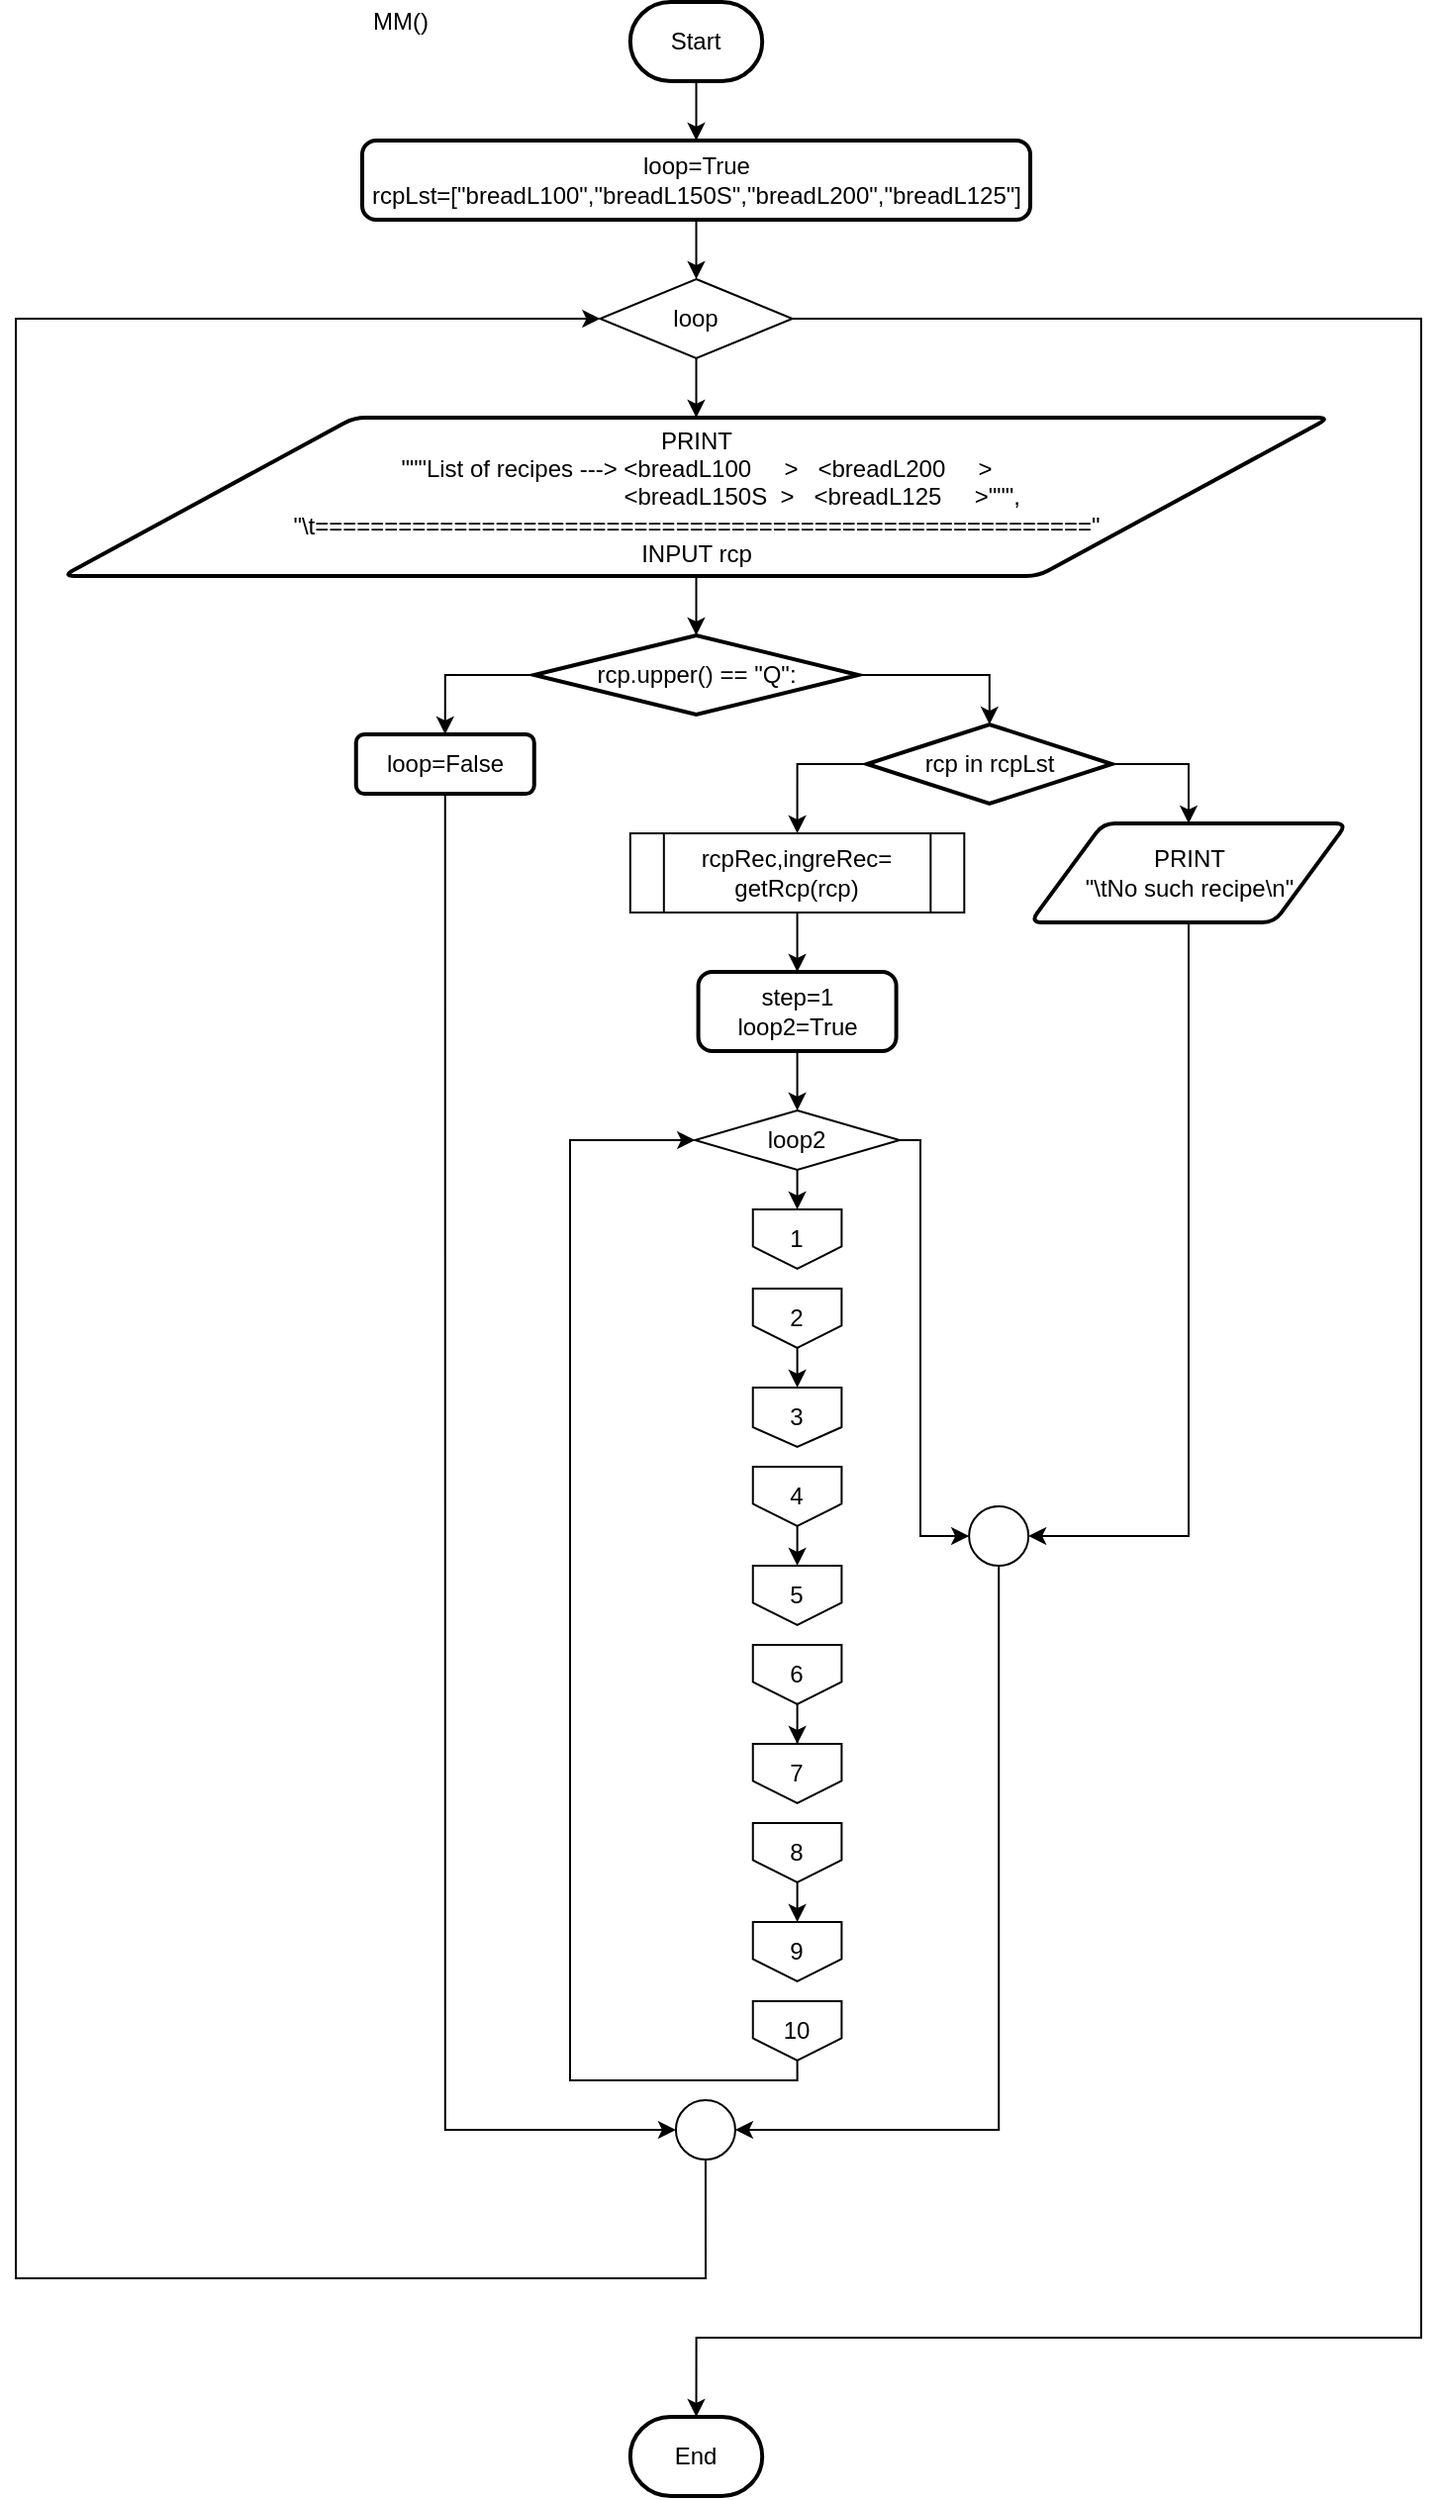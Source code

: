 <mxfile version="15.8.7" type="device" pages="9"><diagram id="MfsmArEdKZDR8wO4-5bo" name="MM()"><mxGraphModel dx="1970" dy="1392" grid="1" gridSize="10" guides="1" tooltips="1" connect="1" arrows="1" fold="1" page="1" pageScale="1" pageWidth="850" pageHeight="1100" math="0" shadow="0"><root><mxCell id="0"/><mxCell id="1" parent="0"/><mxCell id="23deNLRbUAjRUjCjCSY6-12" value="MM()" style="text;html=1;align=center;verticalAlign=middle;resizable=0;points=[];autosize=1;strokeColor=none;fillColor=none;" parent="1" vertex="1"><mxGeometry x="213.75" y="500" width="40" height="20" as="geometry"/></mxCell><mxCell id="23deNLRbUAjRUjCjCSY6-19" value="" style="edgeStyle=orthogonalEdgeStyle;rounded=0;orthogonalLoop=1;jettySize=auto;html=1;entryX=0.5;entryY=0;entryDx=0;entryDy=0;" parent="1" source="23deNLRbUAjRUjCjCSY6-16" target="R8sjOsljpXk3Eslw0wYs-28" edge="1"><mxGeometry relative="1" as="geometry"><mxPoint x="383.75" y="660" as="targetPoint"/></mxGeometry></mxCell><mxCell id="23deNLRbUAjRUjCjCSY6-16" value="loop=True&lt;br&gt;rcpLst=[&quot;breadL100&quot;,&quot;breadL150S&quot;,&quot;breadL200&quot;,&quot;breadL125&quot;]" style="rounded=1;whiteSpace=wrap;html=1;absoluteArcSize=1;arcSize=14;strokeWidth=2;" parent="1" vertex="1"><mxGeometry x="215" y="570" width="337.5" height="40" as="geometry"/></mxCell><mxCell id="P0JHNb8-9DZVHcQaph5P-4" style="edgeStyle=orthogonalEdgeStyle;rounded=0;orthogonalLoop=1;jettySize=auto;html=1;entryX=0.5;entryY=0;entryDx=0;entryDy=0;" parent="1" source="P0JHNb8-9DZVHcQaph5P-2" target="23deNLRbUAjRUjCjCSY6-16" edge="1"><mxGeometry relative="1" as="geometry"/></mxCell><mxCell id="P0JHNb8-9DZVHcQaph5P-2" value="Start" style="strokeWidth=2;html=1;shape=mxgraph.flowchart.terminator;whiteSpace=wrap;" parent="1" vertex="1"><mxGeometry x="350.41" y="500" width="66.67" height="40" as="geometry"/></mxCell><mxCell id="R8sjOsljpXk3Eslw0wYs-30" style="edgeStyle=orthogonalEdgeStyle;rounded=0;orthogonalLoop=1;jettySize=auto;html=1;exitX=0.5;exitY=1;exitDx=0;exitDy=0;entryX=0.5;entryY=0;entryDx=0;entryDy=0;" parent="1" source="R8sjOsljpXk3Eslw0wYs-28" target="R8sjOsljpXk3Eslw0wYs-29" edge="1"><mxGeometry relative="1" as="geometry"/></mxCell><mxCell id="_a0NobXsNrHtNmlSaNzN-20" style="edgeStyle=orthogonalEdgeStyle;rounded=0;orthogonalLoop=1;jettySize=auto;html=1;entryX=0.5;entryY=0;entryDx=0;entryDy=0;entryPerimeter=0;" parent="1" source="R8sjOsljpXk3Eslw0wYs-28" target="R8sjOsljpXk3Eslw0wYs-60" edge="1"><mxGeometry relative="1" as="geometry"><Array as="points"><mxPoint x="750" y="660"/><mxPoint x="750" y="1680"/><mxPoint x="384" y="1680"/></Array></mxGeometry></mxCell><mxCell id="R8sjOsljpXk3Eslw0wYs-28" value="loop" style="rhombus;whiteSpace=wrap;html=1;" parent="1" vertex="1"><mxGeometry x="335.18" y="640" width="97.14" height="40" as="geometry"/></mxCell><mxCell id="R8sjOsljpXk3Eslw0wYs-32" style="edgeStyle=orthogonalEdgeStyle;rounded=0;orthogonalLoop=1;jettySize=auto;html=1;exitX=0.5;exitY=1;exitDx=0;exitDy=0;entryX=0.5;entryY=0;entryDx=0;entryDy=0;" parent="1" source="R8sjOsljpXk3Eslw0wYs-29" target="R8sjOsljpXk3Eslw0wYs-31" edge="1"><mxGeometry relative="1" as="geometry"/></mxCell><mxCell id="R8sjOsljpXk3Eslw0wYs-29" value="PRINT&lt;br&gt;&lt;div&gt;&quot;&quot;&quot;&lt;span&gt;List of recipes ---&amp;gt; &amp;lt;breadL100&amp;nbsp; &amp;nbsp; &amp;nbsp;&amp;gt;&amp;nbsp; &amp;nbsp;&amp;lt;breadL200&amp;nbsp; &amp;nbsp; &amp;nbsp;&amp;gt;&lt;/span&gt;&lt;/div&gt;&lt;div&gt;&amp;nbsp; &amp;nbsp; &amp;nbsp; &amp;nbsp; &amp;nbsp; &amp;nbsp; &amp;nbsp; &amp;nbsp; &amp;nbsp; &amp;nbsp; &amp;nbsp; &amp;nbsp; &amp;nbsp; &amp;nbsp; &amp;nbsp; &amp;nbsp; &amp;nbsp; &amp;nbsp; &amp;nbsp; &amp;lt;breadL150S&amp;nbsp; &amp;gt;&amp;nbsp; &amp;nbsp;&amp;lt;breadL125&amp;nbsp; &amp;nbsp; &amp;nbsp;&amp;gt;&quot;&quot;&quot;,&lt;/div&gt;&lt;div&gt;&quot;\t========================================================&quot;&lt;br&gt;&lt;/div&gt;&lt;div&gt;INPUT rcp&lt;/div&gt;" style="shape=parallelogram;html=1;strokeWidth=2;perimeter=parallelogramPerimeter;whiteSpace=wrap;rounded=1;arcSize=12;size=0.23;" parent="1" vertex="1"><mxGeometry x="63.74" y="710" width="640" height="80" as="geometry"/></mxCell><mxCell id="R8sjOsljpXk3Eslw0wYs-34" style="edgeStyle=orthogonalEdgeStyle;rounded=0;orthogonalLoop=1;jettySize=auto;html=1;exitX=0;exitY=0.5;exitDx=0;exitDy=0;entryX=0.5;entryY=0;entryDx=0;entryDy=0;" parent="1" source="R8sjOsljpXk3Eslw0wYs-31" target="R8sjOsljpXk3Eslw0wYs-33" edge="1"><mxGeometry relative="1" as="geometry"/></mxCell><mxCell id="R8sjOsljpXk3Eslw0wYs-36" style="edgeStyle=orthogonalEdgeStyle;rounded=0;orthogonalLoop=1;jettySize=auto;html=1;exitX=1;exitY=0.5;exitDx=0;exitDy=0;" parent="1" source="R8sjOsljpXk3Eslw0wYs-31" target="R8sjOsljpXk3Eslw0wYs-35" edge="1"><mxGeometry relative="1" as="geometry"/></mxCell><mxCell id="R8sjOsljpXk3Eslw0wYs-31" value="rcp.upper() == &quot;Q&quot;:" style="rhombus;whiteSpace=wrap;html=1;rounded=1;strokeWidth=2;arcSize=0;" parent="1" vertex="1"><mxGeometry x="301.88" y="820" width="163.75" height="40" as="geometry"/></mxCell><mxCell id="R8sjOsljpXk3Eslw0wYs-57" style="edgeStyle=orthogonalEdgeStyle;rounded=0;orthogonalLoop=1;jettySize=auto;html=1;exitX=0.5;exitY=1;exitDx=0;exitDy=0;entryX=0;entryY=0.5;entryDx=0;entryDy=0;entryPerimeter=0;" parent="1" source="R8sjOsljpXk3Eslw0wYs-33" target="R8sjOsljpXk3Eslw0wYs-56" edge="1"><mxGeometry relative="1" as="geometry"><Array as="points"><mxPoint x="257" y="1575"/></Array></mxGeometry></mxCell><mxCell id="R8sjOsljpXk3Eslw0wYs-33" value="loop=False" style="whiteSpace=wrap;html=1;rounded=1;strokeWidth=2;arcSize=14;" parent="1" vertex="1"><mxGeometry x="211.88" y="870.0" width="90" height="30" as="geometry"/></mxCell><mxCell id="R8sjOsljpXk3Eslw0wYs-38" style="edgeStyle=orthogonalEdgeStyle;rounded=0;orthogonalLoop=1;jettySize=auto;html=1;exitX=0;exitY=0.5;exitDx=0;exitDy=0;entryX=0.5;entryY=0;entryDx=0;entryDy=0;" parent="1" source="R8sjOsljpXk3Eslw0wYs-35" target="R8sjOsljpXk3Eslw0wYs-37" edge="1"><mxGeometry relative="1" as="geometry"/></mxCell><mxCell id="R8sjOsljpXk3Eslw0wYs-40" style="edgeStyle=orthogonalEdgeStyle;rounded=0;orthogonalLoop=1;jettySize=auto;html=1;exitX=1;exitY=0.5;exitDx=0;exitDy=0;entryX=0.5;entryY=0;entryDx=0;entryDy=0;" parent="1" source="R8sjOsljpXk3Eslw0wYs-35" target="R8sjOsljpXk3Eslw0wYs-39" edge="1"><mxGeometry relative="1" as="geometry"/></mxCell><mxCell id="R8sjOsljpXk3Eslw0wYs-35" value="rcp in rcpLst" style="rhombus;whiteSpace=wrap;html=1;rounded=1;strokeWidth=2;arcSize=0;" parent="1" vertex="1"><mxGeometry x="470" y="865" width="123.75" height="40" as="geometry"/></mxCell><mxCell id="R8sjOsljpXk3Eslw0wYs-42" style="edgeStyle=orthogonalEdgeStyle;rounded=0;orthogonalLoop=1;jettySize=auto;html=1;exitX=0.5;exitY=1;exitDx=0;exitDy=0;entryX=0.5;entryY=0;entryDx=0;entryDy=0;" parent="1" source="R8sjOsljpXk3Eslw0wYs-37" target="R8sjOsljpXk3Eslw0wYs-41" edge="1"><mxGeometry relative="1" as="geometry"/></mxCell><mxCell id="R8sjOsljpXk3Eslw0wYs-37" value="rcpRec,ingreRec=&lt;br&gt;getRcp(rcp)" style="shape=process;whiteSpace=wrap;html=1;backgroundOutline=1;" parent="1" vertex="1"><mxGeometry x="350.41" y="920" width="168.75" height="40" as="geometry"/></mxCell><mxCell id="R8sjOsljpXk3Eslw0wYs-55" style="edgeStyle=orthogonalEdgeStyle;rounded=0;orthogonalLoop=1;jettySize=auto;html=1;exitX=0.5;exitY=1;exitDx=0;exitDy=0;entryX=1;entryY=0.5;entryDx=0;entryDy=0;entryPerimeter=0;" parent="1" source="R8sjOsljpXk3Eslw0wYs-39" target="R8sjOsljpXk3Eslw0wYs-53" edge="1"><mxGeometry relative="1" as="geometry"/></mxCell><mxCell id="R8sjOsljpXk3Eslw0wYs-39" value="PRINT&lt;br&gt;&quot;\tNo such recipe\n&quot;" style="shape=parallelogram;html=1;strokeWidth=2;perimeter=parallelogramPerimeter;whiteSpace=wrap;rounded=1;arcSize=12;size=0.23;" parent="1" vertex="1"><mxGeometry x="552.5" y="915" width="160" height="50" as="geometry"/></mxCell><mxCell id="R8sjOsljpXk3Eslw0wYs-44" style="edgeStyle=orthogonalEdgeStyle;rounded=0;orthogonalLoop=1;jettySize=auto;html=1;exitX=0.5;exitY=1;exitDx=0;exitDy=0;entryX=0.5;entryY=0;entryDx=0;entryDy=0;" parent="1" source="R8sjOsljpXk3Eslw0wYs-41" target="R8sjOsljpXk3Eslw0wYs-43" edge="1"><mxGeometry relative="1" as="geometry"/></mxCell><mxCell id="R8sjOsljpXk3Eslw0wYs-41" value="step=1&lt;br&gt;loop2=True" style="rounded=1;whiteSpace=wrap;html=1;absoluteArcSize=1;arcSize=14;strokeWidth=2;" parent="1" vertex="1"><mxGeometry x="384.79" y="990" width="100" height="40" as="geometry"/></mxCell><mxCell id="R8sjOsljpXk3Eslw0wYs-49" style="edgeStyle=orthogonalEdgeStyle;rounded=0;orthogonalLoop=1;jettySize=auto;html=1;exitX=0.5;exitY=1;exitDx=0;exitDy=0;entryX=0.5;entryY=0;entryDx=0;entryDy=0;" parent="1" source="R8sjOsljpXk3Eslw0wYs-43" target="R8sjOsljpXk3Eslw0wYs-46" edge="1"><mxGeometry relative="1" as="geometry"/></mxCell><mxCell id="R8sjOsljpXk3Eslw0wYs-54" style="edgeStyle=orthogonalEdgeStyle;rounded=0;orthogonalLoop=1;jettySize=auto;html=1;exitX=1;exitY=0.5;exitDx=0;exitDy=0;entryX=0;entryY=0.5;entryDx=0;entryDy=0;entryPerimeter=0;" parent="1" source="R8sjOsljpXk3Eslw0wYs-43" target="R8sjOsljpXk3Eslw0wYs-53" edge="1"><mxGeometry relative="1" as="geometry"><Array as="points"><mxPoint x="497" y="1075"/><mxPoint x="497" y="1275"/></Array></mxGeometry></mxCell><mxCell id="R8sjOsljpXk3Eslw0wYs-43" value="loop2" style="rhombus;whiteSpace=wrap;html=1;" parent="1" vertex="1"><mxGeometry x="383.11" y="1060" width="103.36" height="30" as="geometry"/></mxCell><mxCell id="R8sjOsljpXk3Eslw0wYs-46" value="1" style="shape=offPageConnector;whiteSpace=wrap;html=1;" parent="1" vertex="1"><mxGeometry x="412.38" y="1110" width="44.82" height="30" as="geometry"/></mxCell><mxCell id="_a0NobXsNrHtNmlSaNzN-14" value="" style="edgeStyle=orthogonalEdgeStyle;rounded=0;orthogonalLoop=1;jettySize=auto;html=1;entryX=0.5;entryY=0;entryDx=0;entryDy=0;" parent="1" source="R8sjOsljpXk3Eslw0wYs-47" target="_a0NobXsNrHtNmlSaNzN-1" edge="1"><mxGeometry relative="1" as="geometry"/></mxCell><mxCell id="R8sjOsljpXk3Eslw0wYs-47" value="2" style="shape=offPageConnector;whiteSpace=wrap;html=1;" parent="1" vertex="1"><mxGeometry x="412.37" y="1150" width="44.82" height="30" as="geometry"/></mxCell><mxCell id="_a0NobXsNrHtNmlSaNzN-19" style="edgeStyle=orthogonalEdgeStyle;rounded=0;orthogonalLoop=1;jettySize=auto;html=1;entryX=1;entryY=0.5;entryDx=0;entryDy=0;entryPerimeter=0;" parent="1" source="R8sjOsljpXk3Eslw0wYs-53" target="R8sjOsljpXk3Eslw0wYs-56" edge="1"><mxGeometry relative="1" as="geometry"><Array as="points"><mxPoint x="537" y="1575"/></Array></mxGeometry></mxCell><mxCell id="R8sjOsljpXk3Eslw0wYs-53" value="" style="verticalLabelPosition=bottom;verticalAlign=top;html=1;shape=mxgraph.flowchart.on-page_reference;" parent="1" vertex="1"><mxGeometry x="521.58" y="1260" width="30" height="30" as="geometry"/></mxCell><mxCell id="R8sjOsljpXk3Eslw0wYs-59" style="edgeStyle=orthogonalEdgeStyle;rounded=0;orthogonalLoop=1;jettySize=auto;html=1;exitX=0.5;exitY=1;exitDx=0;exitDy=0;exitPerimeter=0;entryX=0;entryY=0.5;entryDx=0;entryDy=0;" parent="1" source="R8sjOsljpXk3Eslw0wYs-56" target="R8sjOsljpXk3Eslw0wYs-28" edge="1"><mxGeometry relative="1" as="geometry"><Array as="points"><mxPoint x="389" y="1650"/><mxPoint x="40" y="1650"/><mxPoint x="40" y="660"/></Array></mxGeometry></mxCell><mxCell id="R8sjOsljpXk3Eslw0wYs-56" value="" style="verticalLabelPosition=bottom;verticalAlign=top;html=1;shape=mxgraph.flowchart.on-page_reference;" parent="1" vertex="1"><mxGeometry x="373.46" y="1560" width="30" height="30" as="geometry"/></mxCell><mxCell id="R8sjOsljpXk3Eslw0wYs-60" value="End" style="strokeWidth=2;html=1;shape=mxgraph.flowchart.terminator;whiteSpace=wrap;" parent="1" vertex="1"><mxGeometry x="350.42" y="1720" width="66.67" height="40" as="geometry"/></mxCell><mxCell id="_a0NobXsNrHtNmlSaNzN-1" value="3" style="shape=offPageConnector;whiteSpace=wrap;html=1;size=0.333;" parent="1" vertex="1"><mxGeometry x="412.37" y="1200" width="44.82" height="30" as="geometry"/></mxCell><mxCell id="_a0NobXsNrHtNmlSaNzN-15" style="edgeStyle=orthogonalEdgeStyle;rounded=0;orthogonalLoop=1;jettySize=auto;html=1;entryX=0.5;entryY=0;entryDx=0;entryDy=0;" parent="1" source="_a0NobXsNrHtNmlSaNzN-2" target="_a0NobXsNrHtNmlSaNzN-3" edge="1"><mxGeometry relative="1" as="geometry"/></mxCell><mxCell id="_a0NobXsNrHtNmlSaNzN-2" value="4" style="shape=offPageConnector;whiteSpace=wrap;html=1;" parent="1" vertex="1"><mxGeometry x="412.38" y="1240" width="44.82" height="30" as="geometry"/></mxCell><mxCell id="_a0NobXsNrHtNmlSaNzN-16" style="edgeStyle=orthogonalEdgeStyle;rounded=0;orthogonalLoop=1;jettySize=auto;html=1;" parent="1" source="_a0NobXsNrHtNmlSaNzN-6" target="_a0NobXsNrHtNmlSaNzN-7" edge="1"><mxGeometry relative="1" as="geometry"/></mxCell><mxCell id="_a0NobXsNrHtNmlSaNzN-6" value="6" style="shape=offPageConnector;whiteSpace=wrap;html=1;" parent="1" vertex="1"><mxGeometry x="412.38" y="1330" width="44.82" height="30" as="geometry"/></mxCell><mxCell id="_a0NobXsNrHtNmlSaNzN-7" value="7" style="shape=offPageConnector;whiteSpace=wrap;html=1;" parent="1" vertex="1"><mxGeometry x="412.38" y="1380" width="44.82" height="30" as="geometry"/></mxCell><mxCell id="_a0NobXsNrHtNmlSaNzN-17" style="edgeStyle=orthogonalEdgeStyle;rounded=0;orthogonalLoop=1;jettySize=auto;html=1;entryX=0.5;entryY=0;entryDx=0;entryDy=0;" parent="1" source="_a0NobXsNrHtNmlSaNzN-9" target="_a0NobXsNrHtNmlSaNzN-10" edge="1"><mxGeometry relative="1" as="geometry"/></mxCell><mxCell id="_a0NobXsNrHtNmlSaNzN-9" value="8" style="shape=offPageConnector;whiteSpace=wrap;html=1;" parent="1" vertex="1"><mxGeometry x="412.38" y="1420" width="44.82" height="30" as="geometry"/></mxCell><mxCell id="_a0NobXsNrHtNmlSaNzN-10" value="9" style="shape=offPageConnector;whiteSpace=wrap;html=1;direction=east;" parent="1" vertex="1"><mxGeometry x="412.38" y="1470" width="44.82" height="30" as="geometry"/></mxCell><mxCell id="_a0NobXsNrHtNmlSaNzN-18" style="edgeStyle=orthogonalEdgeStyle;rounded=0;orthogonalLoop=1;jettySize=auto;html=1;entryX=0;entryY=0.5;entryDx=0;entryDy=0;" parent="1" source="_a0NobXsNrHtNmlSaNzN-11" target="R8sjOsljpXk3Eslw0wYs-43" edge="1"><mxGeometry relative="1" as="geometry"><Array as="points"><mxPoint x="435" y="1550"/><mxPoint x="320" y="1550"/><mxPoint x="320" y="1075"/></Array></mxGeometry></mxCell><mxCell id="_a0NobXsNrHtNmlSaNzN-11" value="10" style="shape=offPageConnector;whiteSpace=wrap;html=1;" parent="1" vertex="1"><mxGeometry x="412.38" y="1510" width="44.82" height="30" as="geometry"/></mxCell><mxCell id="_a0NobXsNrHtNmlSaNzN-3" value="5" style="shape=offPageConnector;whiteSpace=wrap;html=1;" parent="1" vertex="1"><mxGeometry x="412.38" y="1290" width="44.82" height="30" as="geometry"/></mxCell></root></mxGraphModel></diagram><diagram id="-ylx9A2apMaKpyaxqLz-" name="getRcp(rcp)"><mxGraphModel dx="1391" dy="982" grid="1" gridSize="10" guides="1" tooltips="1" connect="1" arrows="1" fold="1" page="1" pageScale="1" pageWidth="850" pageHeight="1100" math="0" shadow="0"><root><mxCell id="DJnYxInaMy59-Von_Tft-0"/><mxCell id="DJnYxInaMy59-Von_Tft-1" parent="DJnYxInaMy59-Von_Tft-0"/><mxCell id="Ec-O1njVwV55LT6urYeb-1" value="" style="edgeStyle=orthogonalEdgeStyle;rounded=0;orthogonalLoop=1;jettySize=auto;html=1;entryX=0.5;entryY=0;entryDx=0;entryDy=0;" parent="DJnYxInaMy59-Von_Tft-1" source="9MYPETE-ITCttJdmuMy4-0" target="Ec-O1njVwV55LT6urYeb-2" edge="1"><mxGeometry relative="1" as="geometry"><mxPoint x="283.3" y="290" as="targetPoint"/></mxGeometry></mxCell><mxCell id="9MYPETE-ITCttJdmuMy4-0" value="Start" style="strokeWidth=2;html=1;shape=mxgraph.flowchart.terminator;whiteSpace=wrap;" parent="DJnYxInaMy59-Von_Tft-1" vertex="1"><mxGeometry x="250" y="180" width="66.67" height="40" as="geometry"/></mxCell><mxCell id="9MYPETE-ITCttJdmuMy4-1" value="getRcp(rcp)" style="text;html=1;align=center;verticalAlign=middle;resizable=0;points=[];autosize=1;strokeColor=none;fillColor=none;" parent="DJnYxInaMy59-Von_Tft-1" vertex="1"><mxGeometry x="70" y="190" width="80" height="20" as="geometry"/></mxCell><mxCell id="Ec-O1njVwV55LT6urYeb-5" value="" style="edgeStyle=orthogonalEdgeStyle;rounded=0;orthogonalLoop=1;jettySize=auto;html=1;" parent="DJnYxInaMy59-Von_Tft-1" source="Ec-O1njVwV55LT6urYeb-2" target="Ec-O1njVwV55LT6urYeb-4" edge="1"><mxGeometry relative="1" as="geometry"/></mxCell><mxCell id="Ec-O1njVwV55LT6urYeb-2" value="&lt;div&gt;rcpRec=[]&lt;/div&gt;&lt;div&gt;&amp;nbsp; &amp;nbsp; ingreRec=[]&lt;/div&gt;" style="rounded=1;whiteSpace=wrap;html=1;absoluteArcSize=1;arcSize=14;strokeWidth=2;" parent="DJnYxInaMy59-Von_Tft-1" vertex="1"><mxGeometry x="233.34" y="260" width="100" height="50" as="geometry"/></mxCell><mxCell id="Ec-O1njVwV55LT6urYeb-7" value="" style="edgeStyle=orthogonalEdgeStyle;rounded=0;orthogonalLoop=1;jettySize=auto;html=1;" parent="DJnYxInaMy59-Von_Tft-1" source="Ec-O1njVwV55LT6urYeb-4" target="Ec-O1njVwV55LT6urYeb-6" edge="1"><mxGeometry relative="1" as="geometry"/></mxCell><mxCell id="Ec-O1njVwV55LT6urYeb-4" value="recKey,recLines=Lib.fileRead(&quot;&quot;,&quot;recipe.txt&quot;)" style="verticalLabelPosition=middle;verticalAlign=middle;html=1;shape=process;whiteSpace=wrap;rounded=1;size=0.14;arcSize=6;labelPosition=center;align=center;" parent="DJnYxInaMy59-Von_Tft-1" vertex="1"><mxGeometry x="108.34" y="340" width="350" height="60" as="geometry"/></mxCell><mxCell id="Ec-O1njVwV55LT6urYeb-9" style="edgeStyle=orthogonalEdgeStyle;rounded=0;orthogonalLoop=1;jettySize=auto;html=1;entryX=1;entryY=0.5;entryDx=0;entryDy=0;" parent="DJnYxInaMy59-Von_Tft-1" source="Ec-O1njVwV55LT6urYeb-6" target="Ec-O1njVwV55LT6urYeb-15" edge="1"><mxGeometry relative="1" as="geometry"><mxPoint x="360" y="840" as="targetPoint"/><Array as="points"><mxPoint x="460" y="510"/><mxPoint x="460" y="805"/></Array></mxGeometry></mxCell><mxCell id="Ec-O1njVwV55LT6urYeb-24" style="edgeStyle=orthogonalEdgeStyle;rounded=0;orthogonalLoop=1;jettySize=auto;html=1;entryX=0.5;entryY=0;entryDx=0;entryDy=0;" parent="DJnYxInaMy59-Von_Tft-1" source="Ec-O1njVwV55LT6urYeb-6" target="Ec-O1njVwV55LT6urYeb-11" edge="1"><mxGeometry relative="1" as="geometry"/></mxCell><mxCell id="Ec-O1njVwV55LT6urYeb-6" value="for line in recLines" style="rhombus;whiteSpace=wrap;html=1;rounded=1;arcSize=6;" parent="DJnYxInaMy59-Von_Tft-1" vertex="1"><mxGeometry x="218.34" y="470" width="130" height="80" as="geometry"/></mxCell><mxCell id="Ec-O1njVwV55LT6urYeb-21" value="" style="edgeStyle=orthogonalEdgeStyle;rounded=0;orthogonalLoop=1;jettySize=auto;html=1;" parent="DJnYxInaMy59-Von_Tft-1" source="Ec-O1njVwV55LT6urYeb-8" target="Ec-O1njVwV55LT6urYeb-20" edge="1"><mxGeometry relative="1" as="geometry"/></mxCell><mxCell id="Ec-O1njVwV55LT6urYeb-8" value="return&amp;nbsp;rcpRec,ingreRec" style="rounded=1;whiteSpace=wrap;html=1;absoluteArcSize=1;arcSize=14;strokeWidth=2;" parent="DJnYxInaMy59-Von_Tft-1" vertex="1"><mxGeometry x="215.43" y="870" width="160" height="40" as="geometry"/></mxCell><mxCell id="Ec-O1njVwV55LT6urYeb-16" value="" style="edgeStyle=orthogonalEdgeStyle;rounded=0;orthogonalLoop=1;jettySize=auto;html=1;entryX=0;entryY=0.5;entryDx=0;entryDy=0;" parent="DJnYxInaMy59-Von_Tft-1" source="Ec-O1njVwV55LT6urYeb-11" target="Ec-O1njVwV55LT6urYeb-26" edge="1"><mxGeometry relative="1" as="geometry"><mxPoint x="10" y="760" as="targetPoint"/><Array as="points"><mxPoint x="10" y="650"/><mxPoint x="10" y="765"/></Array></mxGeometry></mxCell><mxCell id="Ec-O1njVwV55LT6urYeb-25" value="" style="edgeStyle=orthogonalEdgeStyle;rounded=0;orthogonalLoop=1;jettySize=auto;html=1;entryX=0.5;entryY=0;entryDx=0;entryDy=0;" parent="DJnYxInaMy59-Von_Tft-1" source="Ec-O1njVwV55LT6urYeb-11" target="Ec-O1njVwV55LT6urYeb-13" edge="1"><mxGeometry relative="1" as="geometry"><Array as="points"><mxPoint x="252" y="650"/></Array></mxGeometry></mxCell><mxCell id="Ec-O1njVwV55LT6urYeb-11" value="line[0] == rcp" style="rhombus;whiteSpace=wrap;html=1;rounded=1;arcSize=6;" parent="DJnYxInaMy59-Von_Tft-1" vertex="1"><mxGeometry x="45" y="610" width="130" height="80" as="geometry"/></mxCell><mxCell id="Ec-O1njVwV55LT6urYeb-18" style="edgeStyle=orthogonalEdgeStyle;rounded=0;orthogonalLoop=1;jettySize=auto;html=1;entryX=1;entryY=0.5;entryDx=0;entryDy=0;exitX=0.5;exitY=1;exitDx=0;exitDy=0;" parent="DJnYxInaMy59-Von_Tft-1" source="Ec-O1njVwV55LT6urYeb-13" target="Ec-O1njVwV55LT6urYeb-26" edge="1"><mxGeometry relative="1" as="geometry"><Array as="points"><mxPoint x="252" y="765"/></Array></mxGeometry></mxCell><mxCell id="Ec-O1njVwV55LT6urYeb-13" value="&lt;div&gt;rcpRec.append(line)&lt;/div&gt;&lt;div&gt;&lt;span&gt;ingreRec.append(line[1])&lt;/span&gt;&lt;/div&gt;" style="rounded=1;whiteSpace=wrap;html=1;absoluteArcSize=1;arcSize=14;strokeWidth=2;" parent="DJnYxInaMy59-Von_Tft-1" vertex="1"><mxGeometry x="174.59" y="690" width="154.17" height="50" as="geometry"/></mxCell><mxCell id="Ec-O1njVwV55LT6urYeb-19" value="" style="edgeStyle=orthogonalEdgeStyle;rounded=0;orthogonalLoop=1;jettySize=auto;html=1;" parent="DJnYxInaMy59-Von_Tft-1" source="Ec-O1njVwV55LT6urYeb-15" target="Ec-O1njVwV55LT6urYeb-8" edge="1"><mxGeometry relative="1" as="geometry"/></mxCell><mxCell id="Ec-O1njVwV55LT6urYeb-15" value="" style="ellipse;whiteSpace=wrap;html=1;rounded=1;arcSize=6;" parent="DJnYxInaMy59-Von_Tft-1" vertex="1"><mxGeometry x="280.43" y="790" width="30" height="30" as="geometry"/></mxCell><mxCell id="Ec-O1njVwV55LT6urYeb-20" value="End" style="strokeWidth=2;html=1;shape=mxgraph.flowchart.terminator;whiteSpace=wrap;" parent="DJnYxInaMy59-Von_Tft-1" vertex="1"><mxGeometry x="262.09" y="950" width="66.67" height="40" as="geometry"/></mxCell><mxCell id="Ec-O1njVwV55LT6urYeb-28" style="edgeStyle=orthogonalEdgeStyle;rounded=0;orthogonalLoop=1;jettySize=auto;html=1;entryX=0;entryY=0.5;entryDx=0;entryDy=0;" parent="DJnYxInaMy59-Von_Tft-1" source="Ec-O1njVwV55LT6urYeb-26" target="Ec-O1njVwV55LT6urYeb-15" edge="1"><mxGeometry relative="1" as="geometry"><Array as="points"><mxPoint x="110" y="805"/></Array></mxGeometry></mxCell><mxCell id="Ec-O1njVwV55LT6urYeb-26" value="" style="ellipse;whiteSpace=wrap;html=1;rounded=1;arcSize=6;" parent="DJnYxInaMy59-Von_Tft-1" vertex="1"><mxGeometry x="95.0" y="750" width="30" height="30" as="geometry"/></mxCell><mxCell id="Ec-O1njVwV55LT6urYeb-29" value="False" style="text;html=1;align=center;verticalAlign=middle;resizable=0;points=[];autosize=1;strokeColor=none;fillColor=none;" parent="DJnYxInaMy59-Von_Tft-1" vertex="1"><mxGeometry x="390" y="480" width="40" height="20" as="geometry"/></mxCell><mxCell id="Ec-O1njVwV55LT6urYeb-30" value="True" style="text;html=1;align=center;verticalAlign=middle;resizable=0;points=[];autosize=1;strokeColor=none;fillColor=none;" parent="DJnYxInaMy59-Von_Tft-1" vertex="1"><mxGeometry x="140" y="490" width="40" height="20" as="geometry"/></mxCell><mxCell id="Ec-O1njVwV55LT6urYeb-31" value="True" style="text;html=1;align=center;verticalAlign=middle;resizable=0;points=[];autosize=1;strokeColor=none;fillColor=none;" parent="DJnYxInaMy59-Von_Tft-1" vertex="1"><mxGeometry x="190" y="630" width="40" height="20" as="geometry"/></mxCell><mxCell id="Ec-O1njVwV55LT6urYeb-32" value="False" style="text;html=1;align=center;verticalAlign=middle;resizable=0;points=[];autosize=1;strokeColor=none;fillColor=none;" parent="DJnYxInaMy59-Von_Tft-1" vertex="1"><mxGeometry y="630" width="40" height="20" as="geometry"/></mxCell></root></mxGraphModel></diagram><diagram id="_WKAlRVoRvUq4Sc2-GVE" name="displayRcp(rcpRec)"><mxGraphModel dx="1182" dy="835" grid="1" gridSize="10" guides="1" tooltips="1" connect="1" arrows="1" fold="1" page="1" pageScale="1" pageWidth="850" pageHeight="1100" math="0" shadow="0"><root><mxCell id="exT8ehccZ3bNvgnZ_swl-0"/><mxCell id="exT8ehccZ3bNvgnZ_swl-1" parent="exT8ehccZ3bNvgnZ_swl-0"/><mxCell id="exT8ehccZ3bNvgnZ_swl-2" value="displayRcp(rcpRec)" style="text;html=1;align=center;verticalAlign=middle;resizable=0;points=[];autosize=1;strokeColor=none;fillColor=none;" parent="exT8ehccZ3bNvgnZ_swl-1" vertex="1"><mxGeometry x="50" y="150" width="120" height="20" as="geometry"/></mxCell><mxCell id="exT8ehccZ3bNvgnZ_swl-5" value="" style="edgeStyle=orthogonalEdgeStyle;rounded=0;orthogonalLoop=1;jettySize=auto;html=1;" parent="exT8ehccZ3bNvgnZ_swl-1" source="exT8ehccZ3bNvgnZ_swl-3" target="exT8ehccZ3bNvgnZ_swl-4" edge="1"><mxGeometry relative="1" as="geometry"/></mxCell><mxCell id="exT8ehccZ3bNvgnZ_swl-3" value="Start" style="strokeWidth=2;html=1;shape=mxgraph.flowchart.terminator;whiteSpace=wrap;" parent="exT8ehccZ3bNvgnZ_swl-1" vertex="1"><mxGeometry x="325" y="170" width="100" height="60" as="geometry"/></mxCell><mxCell id="exT8ehccZ3bNvgnZ_swl-7" value="" style="edgeStyle=orthogonalEdgeStyle;rounded=0;orthogonalLoop=1;jettySize=auto;html=1;" parent="exT8ehccZ3bNvgnZ_swl-1" source="exT8ehccZ3bNvgnZ_swl-4" target="exT8ehccZ3bNvgnZ_swl-6" edge="1"><mxGeometry relative="1" as="geometry"/></mxCell><mxCell id="exT8ehccZ3bNvgnZ_swl-4" value="Print&lt;br&gt;&quot;\t=============================================&quot;&lt;br&gt;&lt;span&gt;&quot;\tIngredients&amp;nbsp; &amp;nbsp; &amp;nbsp; &amp;nbsp; &amp;nbsp; &amp;nbsp; Unit&amp;nbsp; &amp;nbsp; &amp;nbsp; &amp;nbsp; &amp;nbsp; &amp;nbsp; Amount&quot;&lt;br&gt;&lt;/span&gt;&lt;span&gt;&quot;\t=============================================&quot;&lt;/span&gt;&lt;span&gt;&lt;br&gt;&lt;/span&gt;" style="shape=parallelogram;perimeter=parallelogramPerimeter;whiteSpace=wrap;html=1;fixedSize=1;strokeWidth=2;" parent="exT8ehccZ3bNvgnZ_swl-1" vertex="1"><mxGeometry x="166.25" y="270" width="417.5" height="60" as="geometry"/></mxCell><mxCell id="exT8ehccZ3bNvgnZ_swl-9" value="" style="edgeStyle=orthogonalEdgeStyle;rounded=0;orthogonalLoop=1;jettySize=auto;html=1;" parent="exT8ehccZ3bNvgnZ_swl-1" source="exT8ehccZ3bNvgnZ_swl-6" target="exT8ehccZ3bNvgnZ_swl-8" edge="1"><mxGeometry relative="1" as="geometry"/></mxCell><mxCell id="exT8ehccZ3bNvgnZ_swl-6" value="i=0" style="rounded=1;whiteSpace=wrap;html=1;absoluteArcSize=1;arcSize=14;strokeWidth=2;" parent="exT8ehccZ3bNvgnZ_swl-1" vertex="1"><mxGeometry x="350" y="360" width="50" height="40" as="geometry"/></mxCell><mxCell id="exT8ehccZ3bNvgnZ_swl-11" style="edgeStyle=orthogonalEdgeStyle;rounded=0;orthogonalLoop=1;jettySize=auto;html=1;" parent="exT8ehccZ3bNvgnZ_swl-1" source="exT8ehccZ3bNvgnZ_swl-8" target="exT8ehccZ3bNvgnZ_swl-10" edge="1"><mxGeometry relative="1" as="geometry"/></mxCell><mxCell id="exT8ehccZ3bNvgnZ_swl-13" value="" style="edgeStyle=orthogonalEdgeStyle;rounded=0;orthogonalLoop=1;jettySize=auto;html=1;" parent="exT8ehccZ3bNvgnZ_swl-1" source="exT8ehccZ3bNvgnZ_swl-8" target="exT8ehccZ3bNvgnZ_swl-12" edge="1"><mxGeometry relative="1" as="geometry"><Array as="points"><mxPoint x="230" y="470"/><mxPoint x="230" y="675"/></Array></mxGeometry></mxCell><mxCell id="exT8ehccZ3bNvgnZ_swl-8" value="for i in rcpRec" style="rhombus;whiteSpace=wrap;html=1;rounded=1;strokeWidth=2;arcSize=14;" parent="exT8ehccZ3bNvgnZ_swl-1" vertex="1"><mxGeometry x="312.5" y="440" width="125" height="60" as="geometry"/></mxCell><mxCell id="exT8ehccZ3bNvgnZ_swl-14" style="edgeStyle=orthogonalEdgeStyle;rounded=0;orthogonalLoop=1;jettySize=auto;html=1;entryX=1;entryY=0.5;entryDx=0;entryDy=0;exitX=0.5;exitY=1;exitDx=0;exitDy=0;" parent="exT8ehccZ3bNvgnZ_swl-1" source="exT8ehccZ3bNvgnZ_swl-10" target="exT8ehccZ3bNvgnZ_swl-12" edge="1"><mxGeometry relative="1" as="geometry"><Array as="points"><mxPoint x="525" y="675"/></Array></mxGeometry></mxCell><mxCell id="exT8ehccZ3bNvgnZ_swl-10" value="&lt;span&gt;PRINT&lt;/span&gt;&lt;br&gt;&lt;span&gt;i[0],i[1],i[2],i[3]&lt;/span&gt;" style="shape=parallelogram;html=1;strokeWidth=2;perimeter=parallelogramPerimeter;whiteSpace=wrap;rounded=1;arcSize=12;size=0.23;" parent="exT8ehccZ3bNvgnZ_swl-1" vertex="1"><mxGeometry x="450" y="540" width="150" height="60" as="geometry"/></mxCell><mxCell id="exT8ehccZ3bNvgnZ_swl-20" value="" style="edgeStyle=orthogonalEdgeStyle;rounded=0;orthogonalLoop=1;jettySize=auto;html=1;" parent="exT8ehccZ3bNvgnZ_swl-1" source="exT8ehccZ3bNvgnZ_swl-12" target="exT8ehccZ3bNvgnZ_swl-19" edge="1"><mxGeometry relative="1" as="geometry"/></mxCell><mxCell id="exT8ehccZ3bNvgnZ_swl-12" value="" style="ellipse;whiteSpace=wrap;html=1;rounded=1;strokeWidth=2;arcSize=14;" parent="exT8ehccZ3bNvgnZ_swl-1" vertex="1"><mxGeometry x="360" y="660" width="30" height="30" as="geometry"/></mxCell><mxCell id="exT8ehccZ3bNvgnZ_swl-15" value="True" style="text;html=1;align=center;verticalAlign=middle;resizable=0;points=[];autosize=1;strokeColor=none;fillColor=none;" parent="exT8ehccZ3bNvgnZ_swl-1" vertex="1"><mxGeometry x="480" y="450" width="40" height="20" as="geometry"/></mxCell><mxCell id="exT8ehccZ3bNvgnZ_swl-16" value="False" style="text;html=1;align=center;verticalAlign=middle;resizable=0;points=[];autosize=1;strokeColor=none;fillColor=none;" parent="exT8ehccZ3bNvgnZ_swl-1" vertex="1"><mxGeometry x="260" y="450" width="40" height="20" as="geometry"/></mxCell><mxCell id="exT8ehccZ3bNvgnZ_swl-22" style="edgeStyle=orthogonalEdgeStyle;rounded=0;orthogonalLoop=1;jettySize=auto;html=1;entryX=0.5;entryY=0;entryDx=0;entryDy=0;entryPerimeter=0;" parent="exT8ehccZ3bNvgnZ_swl-1" source="exT8ehccZ3bNvgnZ_swl-19" target="exT8ehccZ3bNvgnZ_swl-21" edge="1"><mxGeometry relative="1" as="geometry"/></mxCell><mxCell id="exT8ehccZ3bNvgnZ_swl-19" value="print&lt;br&gt;&quot;\t=============================================&quot;" style="shape=parallelogram;html=1;strokeWidth=2;perimeter=parallelogramPerimeter;whiteSpace=wrap;rounded=1;arcSize=12;size=0.23;" parent="exT8ehccZ3bNvgnZ_swl-1" vertex="1"><mxGeometry x="132.5" y="730" width="485" height="60" as="geometry"/></mxCell><mxCell id="exT8ehccZ3bNvgnZ_swl-21" value="End" style="strokeWidth=2;html=1;shape=mxgraph.flowchart.terminator;whiteSpace=wrap;" parent="exT8ehccZ3bNvgnZ_swl-1" vertex="1"><mxGeometry x="325" y="830" width="100" height="60" as="geometry"/></mxCell></root></mxGraphModel></diagram><diagram id="_uSDWCMslQPYvhaLTa1s" name="main"><mxGraphModel dx="985" dy="696" grid="1" gridSize="10" guides="1" tooltips="1" connect="1" arrows="1" fold="1" page="1" pageScale="1" pageWidth="850" pageHeight="1100" math="0" shadow="0"><root><mxCell id="ZiRWpL1yTNVA9bWgO1xY-0"/><mxCell id="ZiRWpL1yTNVA9bWgO1xY-1" parent="ZiRWpL1yTNVA9bWgO1xY-0"/><mxCell id="US0M6PO2WT0EqoilkL5k-0" value="main" style="text;html=1;align=center;verticalAlign=middle;resizable=0;points=[];autosize=1;strokeColor=none;fillColor=none;" parent="ZiRWpL1yTNVA9bWgO1xY-1" vertex="1"><mxGeometry x="75" y="70" width="40" height="20" as="geometry"/></mxCell><mxCell id="US0M6PO2WT0EqoilkL5k-1" style="edgeStyle=orthogonalEdgeStyle;rounded=0;orthogonalLoop=1;jettySize=auto;html=1;exitX=0.5;exitY=1;exitDx=0;exitDy=0;exitPerimeter=0;entryX=0.5;entryY=0;entryDx=0;entryDy=0;" parent="ZiRWpL1yTNVA9bWgO1xY-1" source="US0M6PO2WT0EqoilkL5k-2" target="US0M6PO2WT0EqoilkL5k-4" edge="1"><mxGeometry relative="1" as="geometry"/></mxCell><mxCell id="US0M6PO2WT0EqoilkL5k-2" value="Start" style="strokeWidth=2;html=1;shape=mxgraph.flowchart.terminator;whiteSpace=wrap;" parent="ZiRWpL1yTNVA9bWgO1xY-1" vertex="1"><mxGeometry x="200" y="90" width="110" height="50" as="geometry"/></mxCell><mxCell id="US0M6PO2WT0EqoilkL5k-3" style="edgeStyle=orthogonalEdgeStyle;rounded=0;orthogonalLoop=1;jettySize=auto;html=1;exitX=0.5;exitY=1;exitDx=0;exitDy=0;entryX=0.5;entryY=0;entryDx=0;entryDy=0;entryPerimeter=0;" parent="ZiRWpL1yTNVA9bWgO1xY-1" source="US0M6PO2WT0EqoilkL5k-4" target="US0M6PO2WT0EqoilkL5k-7" edge="1"><mxGeometry relative="1" as="geometry"/></mxCell><mxCell id="US0M6PO2WT0EqoilkL5k-4" value="import TextFileConn as Lib" style="rounded=1;whiteSpace=wrap;html=1;absoluteArcSize=1;arcSize=14;strokeWidth=2;" parent="ZiRWpL1yTNVA9bWgO1xY-1" vertex="1"><mxGeometry x="160" y="180" width="190" height="40" as="geometry"/></mxCell><mxCell id="US0M6PO2WT0EqoilkL5k-5" style="edgeStyle=orthogonalEdgeStyle;rounded=0;orthogonalLoop=1;jettySize=auto;html=1;exitX=0;exitY=0.5;exitDx=0;exitDy=0;exitPerimeter=0;entryX=0.5;entryY=0;entryDx=0;entryDy=0;" parent="ZiRWpL1yTNVA9bWgO1xY-1" source="US0M6PO2WT0EqoilkL5k-7" target="US0M6PO2WT0EqoilkL5k-9" edge="1"><mxGeometry relative="1" as="geometry"/></mxCell><mxCell id="US0M6PO2WT0EqoilkL5k-6" style="edgeStyle=orthogonalEdgeStyle;rounded=0;orthogonalLoop=1;jettySize=auto;html=1;exitX=1;exitY=0.5;exitDx=0;exitDy=0;exitPerimeter=0;entryX=1;entryY=0.5;entryDx=0;entryDy=0;entryPerimeter=0;" parent="ZiRWpL1yTNVA9bWgO1xY-1" source="US0M6PO2WT0EqoilkL5k-7" target="US0M6PO2WT0EqoilkL5k-11" edge="1"><mxGeometry relative="1" as="geometry"/></mxCell><mxCell id="US0M6PO2WT0EqoilkL5k-7" value="__name__ == &quot;__main__&quot;" style="strokeWidth=2;html=1;shape=mxgraph.flowchart.decision;whiteSpace=wrap;" parent="ZiRWpL1yTNVA9bWgO1xY-1" vertex="1"><mxGeometry x="140" y="250" width="230" height="60" as="geometry"/></mxCell><mxCell id="US0M6PO2WT0EqoilkL5k-8" style="edgeStyle=orthogonalEdgeStyle;rounded=0;orthogonalLoop=1;jettySize=auto;html=1;exitX=0.5;exitY=1;exitDx=0;exitDy=0;entryX=0;entryY=0.5;entryDx=0;entryDy=0;entryPerimeter=0;" parent="ZiRWpL1yTNVA9bWgO1xY-1" source="US0M6PO2WT0EqoilkL5k-9" target="US0M6PO2WT0EqoilkL5k-11" edge="1"><mxGeometry relative="1" as="geometry"/></mxCell><mxCell id="US0M6PO2WT0EqoilkL5k-9" value="MM()" style="shape=process;whiteSpace=wrap;html=1;backgroundOutline=1;" parent="ZiRWpL1yTNVA9bWgO1xY-1" vertex="1"><mxGeometry x="35" y="320" width="120" height="30" as="geometry"/></mxCell><mxCell id="US0M6PO2WT0EqoilkL5k-10" style="edgeStyle=orthogonalEdgeStyle;rounded=0;orthogonalLoop=1;jettySize=auto;html=1;exitX=0.5;exitY=1;exitDx=0;exitDy=0;exitPerimeter=0;entryX=0.5;entryY=0;entryDx=0;entryDy=0;entryPerimeter=0;" parent="ZiRWpL1yTNVA9bWgO1xY-1" source="US0M6PO2WT0EqoilkL5k-11" target="US0M6PO2WT0EqoilkL5k-12" edge="1"><mxGeometry relative="1" as="geometry"/></mxCell><mxCell id="US0M6PO2WT0EqoilkL5k-11" value="" style="verticalLabelPosition=bottom;verticalAlign=top;html=1;shape=mxgraph.flowchart.on-page_reference;fontSize=12;" parent="ZiRWpL1yTNVA9bWgO1xY-1" vertex="1"><mxGeometry x="240" y="360" width="30" height="30" as="geometry"/></mxCell><mxCell id="US0M6PO2WT0EqoilkL5k-12" value="End" style="strokeWidth=2;html=1;shape=mxgraph.flowchart.terminator;whiteSpace=wrap;" parent="ZiRWpL1yTNVA9bWgO1xY-1" vertex="1"><mxGeometry x="207.5" y="430" width="95" height="50" as="geometry"/></mxCell></root></mxGraphModel></diagram><diagram id="5kfZG_GMyDMUTR8g1BHX" name="1to2"><mxGraphModel dx="1689" dy="1193" grid="1" gridSize="10" guides="1" tooltips="1" connect="1" arrows="1" fold="1" page="1" pageScale="1" pageWidth="850" pageHeight="1100" math="0" shadow="0"><root><mxCell id="oSeXvY3wDsv0N1BdrHvI-0"/><mxCell id="oSeXvY3wDsv0N1BdrHvI-1" parent="oSeXvY3wDsv0N1BdrHvI-0"/><mxCell id="pIH-Zg2J7VPNBeBStw47-1" value="" style="edgeStyle=orthogonalEdgeStyle;rounded=0;orthogonalLoop=1;jettySize=auto;html=1;" parent="oSeXvY3wDsv0N1BdrHvI-1" source="oSeXvY3wDsv0N1BdrHvI-2" target="pIH-Zg2J7VPNBeBStw47-0" edge="1"><mxGeometry relative="1" as="geometry"/></mxCell><mxCell id="oSeXvY3wDsv0N1BdrHvI-2" value="1" style="shape=offPageConnector;whiteSpace=wrap;html=1;" parent="oSeXvY3wDsv0N1BdrHvI-1" vertex="1"><mxGeometry x="370" y="90" width="75" height="50" as="geometry"/></mxCell><mxCell id="pIH-Zg2J7VPNBeBStw47-3" value="" style="edgeStyle=orthogonalEdgeStyle;rounded=0;orthogonalLoop=1;jettySize=auto;html=1;" parent="oSeXvY3wDsv0N1BdrHvI-1" source="pIH-Zg2J7VPNBeBStw47-0" target="pIH-Zg2J7VPNBeBStw47-2" edge="1"><mxGeometry relative="1" as="geometry"/></mxCell><mxCell id="seIsJrLiMppym650Mcek-29" style="edgeStyle=orthogonalEdgeStyle;rounded=0;orthogonalLoop=1;jettySize=auto;html=1;entryX=0;entryY=0.5;entryDx=0;entryDy=0;" parent="oSeXvY3wDsv0N1BdrHvI-1" source="pIH-Zg2J7VPNBeBStw47-0" target="seIsJrLiMppym650Mcek-27" edge="1"><mxGeometry relative="1" as="geometry"><Array as="points"><mxPoint x="250" y="245"/><mxPoint x="250" y="1035"/></Array></mxGeometry></mxCell><mxCell id="pIH-Zg2J7VPNBeBStw47-0" value="step==1" style="rhombus;whiteSpace=wrap;html=1;" parent="oSeXvY3wDsv0N1BdrHvI-1" vertex="1"><mxGeometry x="356.25" y="212.5" width="102.5" height="65" as="geometry"/></mxCell><mxCell id="seIsJrLiMppym650Mcek-1" value="" style="edgeStyle=orthogonalEdgeStyle;rounded=0;orthogonalLoop=1;jettySize=auto;html=1;" parent="oSeXvY3wDsv0N1BdrHvI-1" source="pIH-Zg2J7VPNBeBStw47-2" target="seIsJrLiMppym650Mcek-0" edge="1"><mxGeometry relative="1" as="geometry"/></mxCell><mxCell id="pIH-Zg2J7VPNBeBStw47-2" value="displayRcp(rcpRec)" style="rounded=1;whiteSpace=wrap;html=1;absoluteArcSize=1;arcSize=14;strokeWidth=2;" parent="oSeXvY3wDsv0N1BdrHvI-1" vertex="1"><mxGeometry x="520" y="210" width="120" height="70" as="geometry"/></mxCell><mxCell id="seIsJrLiMppym650Mcek-3" value="" style="edgeStyle=orthogonalEdgeStyle;rounded=0;orthogonalLoop=1;jettySize=auto;html=1;" parent="oSeXvY3wDsv0N1BdrHvI-1" source="seIsJrLiMppym650Mcek-0" target="seIsJrLiMppym650Mcek-2" edge="1"><mxGeometry relative="1" as="geometry"/></mxCell><mxCell id="seIsJrLiMppym650Mcek-0" value="opt=input(&quot;\t&amp;lt;A&amp;gt;dd&amp;nbsp; &amp;lt;E&amp;gt;dit&amp;nbsp; &amp;lt;D&amp;gt;elete&amp;nbsp; &amp;lt;S&amp;gt;ync&amp;nbsp; &amp;lt;Q&amp;gt;uit &amp;gt;&amp;gt;&quot;).upper()" style="shape=parallelogram;html=1;strokeWidth=2;perimeter=parallelogramPerimeter;whiteSpace=wrap;rounded=1;arcSize=12;size=0.23;" parent="oSeXvY3wDsv0N1BdrHvI-1" vertex="1"><mxGeometry x="305" y="330" width="550" height="50" as="geometry"/></mxCell><mxCell id="seIsJrLiMppym650Mcek-5" value="" style="edgeStyle=orthogonalEdgeStyle;rounded=0;orthogonalLoop=1;jettySize=auto;html=1;entryX=0.5;entryY=0;entryDx=0;entryDy=0;" parent="oSeXvY3wDsv0N1BdrHvI-1" source="seIsJrLiMppym650Mcek-2" target="seIsJrLiMppym650Mcek-14" edge="1"><mxGeometry relative="1" as="geometry"><mxPoint x="580" y="520" as="targetPoint"/></mxGeometry></mxCell><mxCell id="seIsJrLiMppym650Mcek-7" value="" style="edgeStyle=orthogonalEdgeStyle;rounded=0;orthogonalLoop=1;jettySize=auto;html=1;" parent="oSeXvY3wDsv0N1BdrHvI-1" source="seIsJrLiMppym650Mcek-2" target="seIsJrLiMppym650Mcek-6" edge="1"><mxGeometry relative="1" as="geometry"/></mxCell><mxCell id="seIsJrLiMppym650Mcek-2" value="opt==&quot;Q&quot;" style="rhombus;whiteSpace=wrap;html=1;rounded=1;strokeWidth=2;arcSize=12;" parent="oSeXvY3wDsv0N1BdrHvI-1" vertex="1"><mxGeometry x="520" y="420" width="120" height="65" as="geometry"/></mxCell><mxCell id="seIsJrLiMppym650Mcek-9" value="" style="edgeStyle=orthogonalEdgeStyle;rounded=0;orthogonalLoop=1;jettySize=auto;html=1;" parent="oSeXvY3wDsv0N1BdrHvI-1" source="seIsJrLiMppym650Mcek-6" target="seIsJrLiMppym650Mcek-8" edge="1"><mxGeometry relative="1" as="geometry"/></mxCell><mxCell id="seIsJrLiMppym650Mcek-11" value="" style="edgeStyle=orthogonalEdgeStyle;rounded=0;orthogonalLoop=1;jettySize=auto;html=1;" parent="oSeXvY3wDsv0N1BdrHvI-1" source="seIsJrLiMppym650Mcek-6" target="seIsJrLiMppym650Mcek-10" edge="1"><mxGeometry relative="1" as="geometry"/></mxCell><mxCell id="seIsJrLiMppym650Mcek-6" value="opt&amp;nbsp;not in [&quot;A&quot;,&quot;E&quot;,&quot;D&quot;,&quot;S&quot;]" style="rhombus;whiteSpace=wrap;html=1;rounded=1;strokeWidth=2;arcSize=12;" parent="oSeXvY3wDsv0N1BdrHvI-1" vertex="1"><mxGeometry x="660" y="505" width="160" height="90" as="geometry"/></mxCell><mxCell id="seIsJrLiMppym650Mcek-22" style="edgeStyle=orthogonalEdgeStyle;rounded=0;orthogonalLoop=1;jettySize=auto;html=1;entryX=0;entryY=0.5;entryDx=0;entryDy=0;" parent="oSeXvY3wDsv0N1BdrHvI-1" source="seIsJrLiMppym650Mcek-8" target="seIsJrLiMppym650Mcek-21" edge="1"><mxGeometry relative="1" as="geometry"/></mxCell><mxCell id="seIsJrLiMppym650Mcek-8" value="print&lt;br&gt;&quot;Error with option entered&quot;" style="shape=parallelogram;html=1;strokeWidth=2;perimeter=parallelogramPerimeter;whiteSpace=wrap;rounded=1;arcSize=12;size=0.23;" parent="oSeXvY3wDsv0N1BdrHvI-1" vertex="1"><mxGeometry x="600" y="640" width="280" height="50" as="geometry"/></mxCell><mxCell id="seIsJrLiMppym650Mcek-13" value="" style="edgeStyle=orthogonalEdgeStyle;rounded=0;orthogonalLoop=1;jettySize=auto;html=1;" parent="oSeXvY3wDsv0N1BdrHvI-1" source="seIsJrLiMppym650Mcek-10" target="seIsJrLiMppym650Mcek-12" edge="1"><mxGeometry relative="1" as="geometry"/></mxCell><mxCell id="seIsJrLiMppym650Mcek-17" value="" style="edgeStyle=orthogonalEdgeStyle;rounded=0;orthogonalLoop=1;jettySize=auto;html=1;" parent="oSeXvY3wDsv0N1BdrHvI-1" source="seIsJrLiMppym650Mcek-10" target="seIsJrLiMppym650Mcek-16" edge="1"><mxGeometry relative="1" as="geometry"/></mxCell><mxCell id="seIsJrLiMppym650Mcek-10" value="opt==&quot;S&quot;" style="rhombus;whiteSpace=wrap;html=1;rounded=1;strokeWidth=2;arcSize=12;" parent="oSeXvY3wDsv0N1BdrHvI-1" vertex="1"><mxGeometry x="920" y="620" width="140" height="60" as="geometry"/></mxCell><mxCell id="seIsJrLiMppym650Mcek-20" style="edgeStyle=orthogonalEdgeStyle;rounded=0;orthogonalLoop=1;jettySize=auto;html=1;entryX=0;entryY=0.5;entryDx=0;entryDy=0;" parent="oSeXvY3wDsv0N1BdrHvI-1" source="seIsJrLiMppym650Mcek-12" target="seIsJrLiMppym650Mcek-18" edge="1"><mxGeometry relative="1" as="geometry"><Array as="points"><mxPoint x="990" y="825"/></Array></mxGeometry></mxCell><mxCell id="seIsJrLiMppym650Mcek-12" value="step=8" style="whiteSpace=wrap;html=1;rounded=1;strokeWidth=2;arcSize=12;" parent="oSeXvY3wDsv0N1BdrHvI-1" vertex="1"><mxGeometry x="930" y="720" width="120" height="60" as="geometry"/></mxCell><mxCell id="seIsJrLiMppym650Mcek-24" style="edgeStyle=orthogonalEdgeStyle;rounded=0;orthogonalLoop=1;jettySize=auto;html=1;entryX=0;entryY=0.5;entryDx=0;entryDy=0;" parent="oSeXvY3wDsv0N1BdrHvI-1" source="seIsJrLiMppym650Mcek-14" target="seIsJrLiMppym650Mcek-25" edge="1"><mxGeometry relative="1" as="geometry"><mxPoint x="850" y="970" as="targetPoint"/><Array as="points"><mxPoint x="580" y="975"/></Array></mxGeometry></mxCell><mxCell id="seIsJrLiMppym650Mcek-14" value="step=99" style="rounded=1;whiteSpace=wrap;html=1;absoluteArcSize=1;arcSize=14;strokeWidth=2;" parent="oSeXvY3wDsv0N1BdrHvI-1" vertex="1"><mxGeometry x="535" y="530" width="90" height="40" as="geometry"/></mxCell><mxCell id="seIsJrLiMppym650Mcek-19" value="" style="edgeStyle=orthogonalEdgeStyle;rounded=0;orthogonalLoop=1;jettySize=auto;html=1;" parent="oSeXvY3wDsv0N1BdrHvI-1" source="seIsJrLiMppym650Mcek-16" target="seIsJrLiMppym650Mcek-18" edge="1"><mxGeometry relative="1" as="geometry"><Array as="points"><mxPoint x="1170" y="825"/></Array></mxGeometry></mxCell><mxCell id="seIsJrLiMppym650Mcek-16" value="step+=1" style="whiteSpace=wrap;html=1;rounded=1;strokeWidth=2;arcSize=12;" parent="oSeXvY3wDsv0N1BdrHvI-1" vertex="1"><mxGeometry x="1110" y="720" width="120" height="60" as="geometry"/></mxCell><mxCell id="seIsJrLiMppym650Mcek-23" style="edgeStyle=orthogonalEdgeStyle;rounded=0;orthogonalLoop=1;jettySize=auto;html=1;entryX=1;entryY=0.5;entryDx=0;entryDy=0;" parent="oSeXvY3wDsv0N1BdrHvI-1" source="seIsJrLiMppym650Mcek-18" target="seIsJrLiMppym650Mcek-21" edge="1"><mxGeometry relative="1" as="geometry"><Array as="points"><mxPoint x="1085" y="895"/></Array></mxGeometry></mxCell><mxCell id="seIsJrLiMppym650Mcek-18" value="" style="ellipse;whiteSpace=wrap;html=1;rounded=1;strokeWidth=2;arcSize=12;" parent="oSeXvY3wDsv0N1BdrHvI-1" vertex="1"><mxGeometry x="1070" y="810" width="30" height="30" as="geometry"/></mxCell><mxCell id="seIsJrLiMppym650Mcek-26" style="edgeStyle=orthogonalEdgeStyle;rounded=0;orthogonalLoop=1;jettySize=auto;html=1;entryX=1;entryY=0.5;entryDx=0;entryDy=0;" parent="oSeXvY3wDsv0N1BdrHvI-1" source="seIsJrLiMppym650Mcek-21" target="seIsJrLiMppym650Mcek-25" edge="1"><mxGeometry relative="1" as="geometry"><Array as="points"><mxPoint x="865" y="975"/></Array></mxGeometry></mxCell><mxCell id="seIsJrLiMppym650Mcek-21" value="" style="ellipse;whiteSpace=wrap;html=1;rounded=1;strokeWidth=2;arcSize=12;" parent="oSeXvY3wDsv0N1BdrHvI-1" vertex="1"><mxGeometry x="850" y="880" width="30" height="30" as="geometry"/></mxCell><mxCell id="seIsJrLiMppym650Mcek-28" style="edgeStyle=orthogonalEdgeStyle;rounded=0;orthogonalLoop=1;jettySize=auto;html=1;entryX=1;entryY=0.5;entryDx=0;entryDy=0;" parent="oSeXvY3wDsv0N1BdrHvI-1" source="seIsJrLiMppym650Mcek-25" target="seIsJrLiMppym650Mcek-27" edge="1"><mxGeometry relative="1" as="geometry"><Array as="points"><mxPoint x="745" y="1035"/></Array></mxGeometry></mxCell><mxCell id="seIsJrLiMppym650Mcek-25" value="" style="ellipse;whiteSpace=wrap;html=1;rounded=1;strokeWidth=2;arcSize=12;" parent="oSeXvY3wDsv0N1BdrHvI-1" vertex="1"><mxGeometry x="730" y="960" width="30" height="30" as="geometry"/></mxCell><mxCell id="seIsJrLiMppym650Mcek-31" value="" style="edgeStyle=orthogonalEdgeStyle;rounded=0;orthogonalLoop=1;jettySize=auto;html=1;" parent="oSeXvY3wDsv0N1BdrHvI-1" source="seIsJrLiMppym650Mcek-27" target="seIsJrLiMppym650Mcek-30" edge="1"><mxGeometry relative="1" as="geometry"/></mxCell><mxCell id="seIsJrLiMppym650Mcek-27" value="" style="ellipse;whiteSpace=wrap;html=1;rounded=1;strokeWidth=2;arcSize=12;" parent="oSeXvY3wDsv0N1BdrHvI-1" vertex="1"><mxGeometry x="490" y="1020" width="30" height="30" as="geometry"/></mxCell><mxCell id="seIsJrLiMppym650Mcek-30" value="2" style="shape=offPageConnector;whiteSpace=wrap;html=1;" parent="oSeXvY3wDsv0N1BdrHvI-1" vertex="1"><mxGeometry x="464.5" y="1080" width="81" height="50" as="geometry"/></mxCell></root></mxGraphModel></diagram><diagram id="K6u7KjnGQgZJqSBVD-CR" name="3to4"><mxGraphModel dx="1970" dy="1392" grid="1" gridSize="10" guides="1" tooltips="1" connect="1" arrows="1" fold="1" page="1" pageScale="1" pageWidth="850" pageHeight="1100" math="0" shadow="0"><root><mxCell id="tmJX1dqPD3H3BOJd-qqI-0"/><mxCell id="tmJX1dqPD3H3BOJd-qqI-1" parent="tmJX1dqPD3H3BOJd-qqI-0"/><mxCell id="E9-dRjcGf9XHVABX-DLN-2" value="" style="edgeStyle=orthogonalEdgeStyle;rounded=0;orthogonalLoop=1;jettySize=auto;html=1;" parent="tmJX1dqPD3H3BOJd-qqI-1" source="E9-dRjcGf9XHVABX-DLN-0" target="E9-dRjcGf9XHVABX-DLN-1" edge="1"><mxGeometry relative="1" as="geometry"/></mxCell><mxCell id="E9-dRjcGf9XHVABX-DLN-0" value="3" style="shape=offPageConnector;whiteSpace=wrap;html=1;" parent="tmJX1dqPD3H3BOJd-qqI-1" vertex="1"><mxGeometry x="440" y="150" width="70" height="40" as="geometry"/></mxCell><mxCell id="Q6Eq7YeqW1JSnq_oB1t1-1" style="edgeStyle=orthogonalEdgeStyle;rounded=0;orthogonalLoop=1;jettySize=auto;html=1;entryX=0.5;entryY=0;entryDx=0;entryDy=0;" parent="tmJX1dqPD3H3BOJd-qqI-1" source="E9-dRjcGf9XHVABX-DLN-1" target="Q6Eq7YeqW1JSnq_oB1t1-0" edge="1"><mxGeometry relative="1" as="geometry"/></mxCell><mxCell id="DB50o7xKHtpNnlGhuuOp-1" style="edgeStyle=orthogonalEdgeStyle;rounded=0;orthogonalLoop=1;jettySize=auto;html=1;entryX=0;entryY=0.5;entryDx=0;entryDy=0;" parent="tmJX1dqPD3H3BOJd-qqI-1" source="E9-dRjcGf9XHVABX-DLN-1" target="DB50o7xKHtpNnlGhuuOp-0" edge="1"><mxGeometry relative="1" as="geometry"><Array as="points"><mxPoint x="390" y="290"/><mxPoint x="390" y="1425"/></Array></mxGeometry></mxCell><mxCell id="E9-dRjcGf9XHVABX-DLN-1" value="step==2" style="rhombus;whiteSpace=wrap;html=1;" parent="tmJX1dqPD3H3BOJd-qqI-1" vertex="1"><mxGeometry x="435" y="250" width="80" height="80" as="geometry"/></mxCell><mxCell id="Q6Eq7YeqW1JSnq_oB1t1-3" value="" style="edgeStyle=orthogonalEdgeStyle;rounded=0;orthogonalLoop=1;jettySize=auto;html=1;" parent="tmJX1dqPD3H3BOJd-qqI-1" source="Q6Eq7YeqW1JSnq_oB1t1-0" target="Q6Eq7YeqW1JSnq_oB1t1-2" edge="1"><mxGeometry relative="1" as="geometry"/></mxCell><mxCell id="Q6Eq7YeqW1JSnq_oB1t1-0" value="ingre=input(&quot;\tEnter ingredient &amp;lt;Q&amp;gt;uit&amp;nbsp; &amp;gt;&amp;gt;&quot;)" style="shape=parallelogram;html=1;strokeWidth=2;perimeter=parallelogramPerimeter;whiteSpace=wrap;rounded=1;arcSize=12;size=0.23;" parent="tmJX1dqPD3H3BOJd-qqI-1" vertex="1"><mxGeometry x="520" y="320" width="320" height="30" as="geometry"/></mxCell><mxCell id="Q6Eq7YeqW1JSnq_oB1t1-6" value="" style="edgeStyle=orthogonalEdgeStyle;rounded=0;orthogonalLoop=1;jettySize=auto;html=1;" parent="tmJX1dqPD3H3BOJd-qqI-1" source="Q6Eq7YeqW1JSnq_oB1t1-2" target="Q6Eq7YeqW1JSnq_oB1t1-5" edge="1"><mxGeometry relative="1" as="geometry"/></mxCell><mxCell id="Q6Eq7YeqW1JSnq_oB1t1-9" value="" style="edgeStyle=orthogonalEdgeStyle;rounded=0;orthogonalLoop=1;jettySize=auto;html=1;" parent="tmJX1dqPD3H3BOJd-qqI-1" source="Q6Eq7YeqW1JSnq_oB1t1-2" target="Q6Eq7YeqW1JSnq_oB1t1-8" edge="1"><mxGeometry relative="1" as="geometry"/></mxCell><mxCell id="Q6Eq7YeqW1JSnq_oB1t1-2" value="ingre.upper()==&quot;Q&quot;" style="rhombus;whiteSpace=wrap;html=1;rounded=1;strokeWidth=2;arcSize=12;" parent="tmJX1dqPD3H3BOJd-qqI-1" vertex="1"><mxGeometry x="600" y="405" width="160" height="80" as="geometry"/></mxCell><mxCell id="Q6Eq7YeqW1JSnq_oB1t1-49" style="edgeStyle=orthogonalEdgeStyle;rounded=0;orthogonalLoop=1;jettySize=auto;html=1;entryX=0;entryY=0.5;entryDx=0;entryDy=0;exitX=0.5;exitY=1;exitDx=0;exitDy=0;" parent="tmJX1dqPD3H3BOJd-qqI-1" source="Q6Eq7YeqW1JSnq_oB1t1-5" target="Q6Eq7YeqW1JSnq_oB1t1-47" edge="1"><mxGeometry relative="1" as="geometry"><Array as="points"><mxPoint x="485" y="1315"/></Array></mxGeometry></mxCell><mxCell id="Q6Eq7YeqW1JSnq_oB1t1-5" value="step=1" style="whiteSpace=wrap;html=1;rounded=1;strokeWidth=2;arcSize=12;" parent="tmJX1dqPD3H3BOJd-qqI-1" vertex="1"><mxGeometry x="425" y="540" width="120" height="60" as="geometry"/></mxCell><mxCell id="Q6Eq7YeqW1JSnq_oB1t1-11" value="" style="edgeStyle=orthogonalEdgeStyle;rounded=0;orthogonalLoop=1;jettySize=auto;html=1;" parent="tmJX1dqPD3H3BOJd-qqI-1" source="Q6Eq7YeqW1JSnq_oB1t1-8" target="Q6Eq7YeqW1JSnq_oB1t1-10" edge="1"><mxGeometry relative="1" as="geometry"/></mxCell><mxCell id="Q6Eq7YeqW1JSnq_oB1t1-8" value="opt&amp;nbsp;in [&quot;A&quot;,&quot;E&quot;]" style="rhombus;whiteSpace=wrap;html=1;rounded=1;strokeWidth=2;arcSize=12;" parent="tmJX1dqPD3H3BOJd-qqI-1" vertex="1"><mxGeometry x="840" y="530" width="130" height="60" as="geometry"/></mxCell><mxCell id="Q6Eq7YeqW1JSnq_oB1t1-13" value="" style="edgeStyle=orthogonalEdgeStyle;rounded=0;orthogonalLoop=1;jettySize=auto;html=1;" parent="tmJX1dqPD3H3BOJd-qqI-1" source="Q6Eq7YeqW1JSnq_oB1t1-10" target="Q6Eq7YeqW1JSnq_oB1t1-12" edge="1"><mxGeometry relative="1" as="geometry"/></mxCell><mxCell id="Q6Eq7YeqW1JSnq_oB1t1-22" style="edgeStyle=orthogonalEdgeStyle;rounded=0;orthogonalLoop=1;jettySize=auto;html=1;entryX=0.5;entryY=0;entryDx=0;entryDy=0;entryPerimeter=0;" parent="tmJX1dqPD3H3BOJd-qqI-1" source="Q6Eq7YeqW1JSnq_oB1t1-10" target="Q6Eq7YeqW1JSnq_oB1t1-23" edge="1"><mxGeometry relative="1" as="geometry"><mxPoint x="1200" y="810" as="targetPoint"/><Array as="points"><mxPoint x="1210" y="700"/></Array></mxGeometry></mxCell><mxCell id="Q6Eq7YeqW1JSnq_oB1t1-10" value="opt==A" style="rhombus;whiteSpace=wrap;html=1;rounded=1;strokeWidth=2;arcSize=12;" parent="tmJX1dqPD3H3BOJd-qqI-1" vertex="1"><mxGeometry x="840" y="670" width="130" height="60" as="geometry"/></mxCell><mxCell id="Q6Eq7YeqW1JSnq_oB1t1-15" value="" style="edgeStyle=orthogonalEdgeStyle;rounded=0;orthogonalLoop=1;jettySize=auto;html=1;" parent="tmJX1dqPD3H3BOJd-qqI-1" source="Q6Eq7YeqW1JSnq_oB1t1-12" target="Q6Eq7YeqW1JSnq_oB1t1-14" edge="1"><mxGeometry relative="1" as="geometry"><Array as="points"><mxPoint x="733" y="790"/></Array></mxGeometry></mxCell><mxCell id="Q6Eq7YeqW1JSnq_oB1t1-17" value="" style="edgeStyle=orthogonalEdgeStyle;rounded=0;orthogonalLoop=1;jettySize=auto;html=1;entryX=0.5;entryY=0;entryDx=0;entryDy=0;" parent="tmJX1dqPD3H3BOJd-qqI-1" source="Q6Eq7YeqW1JSnq_oB1t1-12" target="Q6Eq7YeqW1JSnq_oB1t1-16" edge="1"><mxGeometry relative="1" as="geometry"><Array as="points"><mxPoint x="1040" y="790"/></Array></mxGeometry></mxCell><mxCell id="Q6Eq7YeqW1JSnq_oB1t1-12" value="if ingre in ingreRec" style="rhombus;whiteSpace=wrap;html=1;rounded=1;strokeWidth=2;arcSize=12;" parent="tmJX1dqPD3H3BOJd-qqI-1" vertex="1"><mxGeometry x="840" y="760" width="130" height="60" as="geometry"/></mxCell><mxCell id="Q6Eq7YeqW1JSnq_oB1t1-19" value="" style="edgeStyle=orthogonalEdgeStyle;rounded=0;orthogonalLoop=1;jettySize=auto;html=1;" parent="tmJX1dqPD3H3BOJd-qqI-1" source="Q6Eq7YeqW1JSnq_oB1t1-14" target="Q6Eq7YeqW1JSnq_oB1t1-18" edge="1"><mxGeometry relative="1" as="geometry"><Array as="points"><mxPoint x="733" y="965"/></Array></mxGeometry></mxCell><mxCell id="Q6Eq7YeqW1JSnq_oB1t1-14" value="print&lt;br&gt;&quot;\tError: Ingredient already added&quot;" style="shape=parallelogram;perimeter=parallelogramPerimeter;whiteSpace=wrap;html=1;fixedSize=1;rounded=1;strokeWidth=2;arcSize=12;" parent="tmJX1dqPD3H3BOJd-qqI-1" vertex="1"><mxGeometry x="620" y="840" width="225" height="40" as="geometry"/></mxCell><mxCell id="Q6Eq7YeqW1JSnq_oB1t1-21" style="edgeStyle=orthogonalEdgeStyle;rounded=0;orthogonalLoop=1;jettySize=auto;html=1;entryX=1;entryY=0.5;entryDx=0;entryDy=0;" parent="tmJX1dqPD3H3BOJd-qqI-1" source="Q6Eq7YeqW1JSnq_oB1t1-16" target="Q6Eq7YeqW1JSnq_oB1t1-18" edge="1"><mxGeometry relative="1" as="geometry"><Array as="points"><mxPoint x="1040" y="965"/></Array></mxGeometry></mxCell><mxCell id="Q6Eq7YeqW1JSnq_oB1t1-16" value="step+=1" style="whiteSpace=wrap;html=1;rounded=1;strokeWidth=2;arcSize=12;" parent="tmJX1dqPD3H3BOJd-qqI-1" vertex="1"><mxGeometry x="980" y="830" width="120" height="60" as="geometry"/></mxCell><mxCell id="Q6Eq7YeqW1JSnq_oB1t1-42" style="edgeStyle=orthogonalEdgeStyle;rounded=0;orthogonalLoop=1;jettySize=auto;html=1;entryX=0;entryY=0.5;entryDx=0;entryDy=0;" parent="tmJX1dqPD3H3BOJd-qqI-1" source="Q6Eq7YeqW1JSnq_oB1t1-18" target="Q6Eq7YeqW1JSnq_oB1t1-41" edge="1"><mxGeometry relative="1" as="geometry"><Array as="points"><mxPoint x="895" y="1175"/></Array></mxGeometry></mxCell><mxCell id="Q6Eq7YeqW1JSnq_oB1t1-18" value="" style="ellipse;whiteSpace=wrap;html=1;rounded=1;strokeWidth=2;arcSize=12;" parent="tmJX1dqPD3H3BOJd-qqI-1" vertex="1"><mxGeometry x="880" y="950" width="30" height="30" as="geometry"/></mxCell><mxCell id="Q6Eq7YeqW1JSnq_oB1t1-25" value="" style="edgeStyle=orthogonalEdgeStyle;rounded=0;orthogonalLoop=1;jettySize=auto;html=1;" parent="tmJX1dqPD3H3BOJd-qqI-1" source="Q6Eq7YeqW1JSnq_oB1t1-23" target="Q6Eq7YeqW1JSnq_oB1t1-24" edge="1"><mxGeometry relative="1" as="geometry"/></mxCell><mxCell id="Q6Eq7YeqW1JSnq_oB1t1-39" style="edgeStyle=orthogonalEdgeStyle;rounded=0;orthogonalLoop=1;jettySize=auto;html=1;entryX=0.5;entryY=0;entryDx=0;entryDy=0;exitX=1;exitY=0.5;exitDx=0;exitDy=0;" parent="tmJX1dqPD3H3BOJd-qqI-1" source="Q6Eq7YeqW1JSnq_oB1t1-8" target="x3MpvWPFILpxZN6Bas3Y-0" edge="1"><mxGeometry relative="1" as="geometry"><mxPoint x="1725" y="840" as="targetPoint"/><Array as="points"><mxPoint x="1535" y="560"/></Array></mxGeometry></mxCell><mxCell id="x3MpvWPFILpxZN6Bas3Y-1" style="edgeStyle=orthogonalEdgeStyle;rounded=0;orthogonalLoop=1;jettySize=auto;html=1;entryX=0;entryY=0.5;entryDx=0;entryDy=0;" parent="tmJX1dqPD3H3BOJd-qqI-1" source="Q6Eq7YeqW1JSnq_oB1t1-23" target="x3MpvWPFILpxZN6Bas3Y-0" edge="1"><mxGeometry relative="1" as="geometry"/></mxCell><mxCell id="Q6Eq7YeqW1JSnq_oB1t1-23" value="opt==E" style="strokeWidth=2;html=1;shape=mxgraph.flowchart.decision;whiteSpace=wrap;" parent="tmJX1dqPD3H3BOJd-qqI-1" vertex="1"><mxGeometry x="1155" y="770" width="110" height="40" as="geometry"/></mxCell><mxCell id="Q6Eq7YeqW1JSnq_oB1t1-27" value="" style="edgeStyle=orthogonalEdgeStyle;rounded=0;orthogonalLoop=1;jettySize=auto;html=1;" parent="tmJX1dqPD3H3BOJd-qqI-1" source="Q6Eq7YeqW1JSnq_oB1t1-24" edge="1"><mxGeometry relative="1" as="geometry"><mxPoint x="1210.0" y="940" as="targetPoint"/></mxGeometry></mxCell><mxCell id="Q6Eq7YeqW1JSnq_oB1t1-35" style="edgeStyle=orthogonalEdgeStyle;rounded=0;orthogonalLoop=1;jettySize=auto;html=1;exitX=1;exitY=0.5;exitDx=0;exitDy=0;entryX=0.5;entryY=0;entryDx=0;entryDy=0;" parent="tmJX1dqPD3H3BOJd-qqI-1" source="Q6Eq7YeqW1JSnq_oB1t1-24" target="Q6Eq7YeqW1JSnq_oB1t1-34" edge="1"><mxGeometry relative="1" as="geometry"><mxPoint x="1435" y="850" as="targetPoint"/><Array as="points"><mxPoint x="1435" y="880"/><mxPoint x="1435" y="920"/></Array></mxGeometry></mxCell><mxCell id="Q6Eq7YeqW1JSnq_oB1t1-24" value="if ingre not in ingreRec" style="rhombus;whiteSpace=wrap;html=1;strokeWidth=2;" parent="tmJX1dqPD3H3BOJd-qqI-1" vertex="1"><mxGeometry x="1127.5" y="850" width="165" height="60" as="geometry"/></mxCell><mxCell id="Q6Eq7YeqW1JSnq_oB1t1-37" style="edgeStyle=orthogonalEdgeStyle;rounded=0;orthogonalLoop=1;jettySize=auto;html=1;entryX=0;entryY=0.5;entryDx=0;entryDy=0;exitX=0.5;exitY=1;exitDx=0;exitDy=0;" parent="tmJX1dqPD3H3BOJd-qqI-1" source="Q6Eq7YeqW1JSnq_oB1t1-26" target="Q6Eq7YeqW1JSnq_oB1t1-36" edge="1"><mxGeometry relative="1" as="geometry"><mxPoint x="1210.0" y="1000" as="sourcePoint"/><mxPoint x="1290" y="1055" as="targetPoint"/></mxGeometry></mxCell><mxCell id="Q6Eq7YeqW1JSnq_oB1t1-26" value="print&lt;br&gt;&quot;\tError: Ingredient not exist&quot;" style="shape=parallelogram;html=1;strokeWidth=2;perimeter=parallelogramPerimeter;whiteSpace=wrap;rounded=1;arcSize=12;size=0.23;" parent="tmJX1dqPD3H3BOJd-qqI-1" vertex="1"><mxGeometry x="1090" y="930" width="235" height="60" as="geometry"/></mxCell><mxCell id="Q6Eq7YeqW1JSnq_oB1t1-38" style="edgeStyle=orthogonalEdgeStyle;rounded=0;orthogonalLoop=1;jettySize=auto;html=1;entryX=1;entryY=0.5;entryDx=0;entryDy=0;" parent="tmJX1dqPD3H3BOJd-qqI-1" source="Q6Eq7YeqW1JSnq_oB1t1-34" target="Q6Eq7YeqW1JSnq_oB1t1-36" edge="1"><mxGeometry relative="1" as="geometry"><Array as="points"><mxPoint x="1435" y="1105"/></Array></mxGeometry></mxCell><mxCell id="Q6Eq7YeqW1JSnq_oB1t1-34" value="step+=1" style="rounded=1;whiteSpace=wrap;html=1;absoluteArcSize=1;arcSize=14;strokeWidth=2;" parent="tmJX1dqPD3H3BOJd-qqI-1" vertex="1"><mxGeometry x="1390" y="920" width="100" height="40" as="geometry"/></mxCell><mxCell id="Q6Eq7YeqW1JSnq_oB1t1-43" style="edgeStyle=orthogonalEdgeStyle;rounded=0;orthogonalLoop=1;jettySize=auto;html=1;" parent="tmJX1dqPD3H3BOJd-qqI-1" source="Q6Eq7YeqW1JSnq_oB1t1-36" target="Q6Eq7YeqW1JSnq_oB1t1-41" edge="1"><mxGeometry relative="1" as="geometry"><Array as="points"><mxPoint x="1330" y="1175"/></Array></mxGeometry></mxCell><mxCell id="Q6Eq7YeqW1JSnq_oB1t1-36" value="" style="ellipse;whiteSpace=wrap;html=1;rounded=1;strokeWidth=2;arcSize=12;" parent="tmJX1dqPD3H3BOJd-qqI-1" vertex="1"><mxGeometry x="1320" y="1090" width="30" height="30" as="geometry"/></mxCell><mxCell id="Q6Eq7YeqW1JSnq_oB1t1-44" style="edgeStyle=orthogonalEdgeStyle;rounded=0;orthogonalLoop=1;jettySize=auto;html=1;entryX=1;entryY=0.5;entryDx=0;entryDy=0;" parent="tmJX1dqPD3H3BOJd-qqI-1" source="Q6Eq7YeqW1JSnq_oB1t1-40" target="Q6Eq7YeqW1JSnq_oB1t1-45" edge="1"><mxGeometry relative="1" as="geometry"><Array as="points"><mxPoint x="1535" y="1265"/></Array></mxGeometry></mxCell><mxCell id="Q6Eq7YeqW1JSnq_oB1t1-40" value="step=7" style="rounded=1;whiteSpace=wrap;html=1;absoluteArcSize=1;arcSize=14;strokeWidth=2;" parent="tmJX1dqPD3H3BOJd-qqI-1" vertex="1"><mxGeometry x="1490" y="1040" width="90" height="30" as="geometry"/></mxCell><mxCell id="Q6Eq7YeqW1JSnq_oB1t1-46" style="edgeStyle=orthogonalEdgeStyle;rounded=0;orthogonalLoop=1;jettySize=auto;html=1;entryX=0;entryY=0.5;entryDx=0;entryDy=0;" parent="tmJX1dqPD3H3BOJd-qqI-1" source="Q6Eq7YeqW1JSnq_oB1t1-41" target="Q6Eq7YeqW1JSnq_oB1t1-45" edge="1"><mxGeometry relative="1" as="geometry"><Array as="points"><mxPoint x="1208" y="1265"/></Array></mxGeometry></mxCell><mxCell id="Q6Eq7YeqW1JSnq_oB1t1-41" value="" style="ellipse;whiteSpace=wrap;html=1;rounded=1;strokeWidth=2;arcSize=12;" parent="tmJX1dqPD3H3BOJd-qqI-1" vertex="1"><mxGeometry x="1192.5" y="1160" width="30" height="30" as="geometry"/></mxCell><mxCell id="Q6Eq7YeqW1JSnq_oB1t1-48" style="edgeStyle=orthogonalEdgeStyle;rounded=0;orthogonalLoop=1;jettySize=auto;html=1;entryX=1;entryY=0.5;entryDx=0;entryDy=0;" parent="tmJX1dqPD3H3BOJd-qqI-1" source="Q6Eq7YeqW1JSnq_oB1t1-45" target="Q6Eq7YeqW1JSnq_oB1t1-47" edge="1"><mxGeometry relative="1" as="geometry"><Array as="points"><mxPoint x="1355" y="1315"/></Array></mxGeometry></mxCell><mxCell id="Q6Eq7YeqW1JSnq_oB1t1-45" value="" style="ellipse;whiteSpace=wrap;html=1;rounded=1;strokeWidth=2;arcSize=12;" parent="tmJX1dqPD3H3BOJd-qqI-1" vertex="1"><mxGeometry x="1340" y="1250" width="30" height="30" as="geometry"/></mxCell><mxCell id="DB50o7xKHtpNnlGhuuOp-2" style="edgeStyle=orthogonalEdgeStyle;rounded=0;orthogonalLoop=1;jettySize=auto;html=1;entryX=1;entryY=0.5;entryDx=0;entryDy=0;" parent="tmJX1dqPD3H3BOJd-qqI-1" source="Q6Eq7YeqW1JSnq_oB1t1-47" target="DB50o7xKHtpNnlGhuuOp-0" edge="1"><mxGeometry relative="1" as="geometry"><Array as="points"><mxPoint x="785" y="1425"/></Array></mxGeometry></mxCell><mxCell id="Q6Eq7YeqW1JSnq_oB1t1-47" value="" style="ellipse;whiteSpace=wrap;html=1;rounded=1;strokeWidth=2;arcSize=12;" parent="tmJX1dqPD3H3BOJd-qqI-1" vertex="1"><mxGeometry x="770" y="1300" width="30" height="30" as="geometry"/></mxCell><mxCell id="Q6Eq7YeqW1JSnq_oB1t1-50" value="4" style="shape=offPageConnector;whiteSpace=wrap;html=1;size=0.5;" parent="tmJX1dqPD3H3BOJd-qqI-1" vertex="1"><mxGeometry x="467.5" y="1470" width="75" height="40" as="geometry"/></mxCell><mxCell id="DB50o7xKHtpNnlGhuuOp-3" value="" style="edgeStyle=orthogonalEdgeStyle;rounded=0;orthogonalLoop=1;jettySize=auto;html=1;" parent="tmJX1dqPD3H3BOJd-qqI-1" source="DB50o7xKHtpNnlGhuuOp-0" target="Q6Eq7YeqW1JSnq_oB1t1-50" edge="1"><mxGeometry relative="1" as="geometry"/></mxCell><mxCell id="DB50o7xKHtpNnlGhuuOp-0" value="" style="ellipse;whiteSpace=wrap;html=1;rounded=1;strokeWidth=2;arcSize=12;" parent="tmJX1dqPD3H3BOJd-qqI-1" vertex="1"><mxGeometry x="490" y="1410" width="30" height="30" as="geometry"/></mxCell><mxCell id="x3MpvWPFILpxZN6Bas3Y-2" style="edgeStyle=orthogonalEdgeStyle;rounded=0;orthogonalLoop=1;jettySize=auto;html=1;entryX=0.5;entryY=0;entryDx=0;entryDy=0;" parent="tmJX1dqPD3H3BOJd-qqI-1" source="x3MpvWPFILpxZN6Bas3Y-0" target="Q6Eq7YeqW1JSnq_oB1t1-40" edge="1"><mxGeometry relative="1" as="geometry"/></mxCell><mxCell id="x3MpvWPFILpxZN6Bas3Y-0" value="" style="ellipse;whiteSpace=wrap;html=1;rounded=1;strokeWidth=2;arcSize=12;" parent="tmJX1dqPD3H3BOJd-qqI-1" vertex="1"><mxGeometry x="1520" y="775" width="30" height="30" as="geometry"/></mxCell></root></mxGraphModel></diagram><diagram id="crBR3bsWyDSP3xOb_vE4" name="5to6"><mxGraphModel dx="1970" dy="1392" grid="1" gridSize="10" guides="1" tooltips="1" connect="1" arrows="1" fold="1" page="1" pageScale="1" pageWidth="850" pageHeight="1100" math="0" shadow="0"><root><mxCell id="EPOVQmU-B8p96D2nUKa1-0"/><mxCell id="EPOVQmU-B8p96D2nUKa1-1" parent="EPOVQmU-B8p96D2nUKa1-0"/><mxCell id="ESwhWomQxKreDHyjUEA_-3" value="" style="edgeStyle=orthogonalEdgeStyle;rounded=0;orthogonalLoop=1;jettySize=auto;html=1;" parent="EPOVQmU-B8p96D2nUKa1-1" source="EPOVQmU-B8p96D2nUKa1-2" target="ESwhWomQxKreDHyjUEA_-2" edge="1"><mxGeometry relative="1" as="geometry"/></mxCell><mxCell id="EPOVQmU-B8p96D2nUKa1-2" value="5" style="shape=offPageConnector;whiteSpace=wrap;html=1;" parent="EPOVQmU-B8p96D2nUKa1-1" vertex="1"><mxGeometry x="122.5" y="150" width="80" height="40" as="geometry"/></mxCell><mxCell id="k5vJB01Vz81Qw8qxxSIC-3" value="" style="edgeStyle=orthogonalEdgeStyle;rounded=0;orthogonalLoop=1;jettySize=auto;html=1;" parent="EPOVQmU-B8p96D2nUKa1-1" source="k5vJB01Vz81Qw8qxxSIC-0" target="k5vJB01Vz81Qw8qxxSIC-2" edge="1"><mxGeometry relative="1" as="geometry"/></mxCell><mxCell id="k5vJB01Vz81Qw8qxxSIC-0" value="amt=input(&quot;\tEnter amount &amp;lt;Q&amp;gt;uit&amp;nbsp; &amp;gt;&amp;gt;&quot;)" style="shape=parallelogram;perimeter=parallelogramPerimeter;whiteSpace=wrap;html=1;fixedSize=1;" parent="EPOVQmU-B8p96D2nUKa1-1" vertex="1"><mxGeometry x="150" y="270" width="280" height="40" as="geometry"/></mxCell><mxCell id="k5vJB01Vz81Qw8qxxSIC-5" value="" style="edgeStyle=orthogonalEdgeStyle;rounded=0;orthogonalLoop=1;jettySize=auto;html=1;" parent="EPOVQmU-B8p96D2nUKa1-1" source="k5vJB01Vz81Qw8qxxSIC-2" target="k5vJB01Vz81Qw8qxxSIC-4" edge="1"><mxGeometry relative="1" as="geometry"/></mxCell><mxCell id="k5vJB01Vz81Qw8qxxSIC-6" style="edgeStyle=orthogonalEdgeStyle;rounded=0;orthogonalLoop=1;jettySize=auto;html=1;entryX=0;entryY=0.5;entryDx=0;entryDy=0;entryPerimeter=0;" parent="EPOVQmU-B8p96D2nUKa1-1" source="k5vJB01Vz81Qw8qxxSIC-2" target="k5vJB01Vz81Qw8qxxSIC-7" edge="1"><mxGeometry relative="1" as="geometry"><mxPoint x="440" y="280" as="targetPoint"/><Array as="points"><mxPoint x="380" y="340"/><mxPoint x="380" y="340"/></Array></mxGeometry></mxCell><mxCell id="k5vJB01Vz81Qw8qxxSIC-2" value="amt.upper() == &quot;Q&quot;" style="rhombus;whiteSpace=wrap;html=1;" parent="EPOVQmU-B8p96D2nUKa1-1" vertex="1"><mxGeometry x="210" y="320" width="160" height="40" as="geometry"/></mxCell><mxCell id="k5vJB01Vz81Qw8qxxSIC-18" style="edgeStyle=orthogonalEdgeStyle;rounded=0;orthogonalLoop=1;jettySize=auto;html=1;entryX=0;entryY=0.5;entryDx=0;entryDy=0;" parent="EPOVQmU-B8p96D2nUKa1-1" source="k5vJB01Vz81Qw8qxxSIC-4" target="k5vJB01Vz81Qw8qxxSIC-17" edge="1"><mxGeometry relative="1" as="geometry"><Array as="points"><mxPoint x="290" y="475"/></Array></mxGeometry></mxCell><mxCell id="k5vJB01Vz81Qw8qxxSIC-4" value="step=1" style="rounded=1;whiteSpace=wrap;html=1;absoluteArcSize=1;arcSize=14;strokeWidth=2;" parent="EPOVQmU-B8p96D2nUKa1-1" vertex="1"><mxGeometry x="245" y="390" width="90" height="30" as="geometry"/></mxCell><mxCell id="k5vJB01Vz81Qw8qxxSIC-9" value="" style="edgeStyle=orthogonalEdgeStyle;rounded=0;orthogonalLoop=1;jettySize=auto;html=1;" parent="EPOVQmU-B8p96D2nUKa1-1" source="k5vJB01Vz81Qw8qxxSIC-7" target="k5vJB01Vz81Qw8qxxSIC-8" edge="1"><mxGeometry relative="1" as="geometry"/></mxCell><mxCell id="k5vJB01Vz81Qw8qxxSIC-13" style="edgeStyle=orthogonalEdgeStyle;rounded=0;orthogonalLoop=1;jettySize=auto;html=1;entryX=0.5;entryY=0;entryDx=0;entryDy=0;" parent="EPOVQmU-B8p96D2nUKa1-1" source="k5vJB01Vz81Qw8qxxSIC-7" target="k5vJB01Vz81Qw8qxxSIC-12" edge="1"><mxGeometry relative="1" as="geometry"/></mxCell><mxCell id="k5vJB01Vz81Qw8qxxSIC-7" value="not amt.isdigit()" style="strokeWidth=2;html=1;shape=mxgraph.flowchart.decision;whiteSpace=wrap;" parent="EPOVQmU-B8p96D2nUKa1-1" vertex="1"><mxGeometry x="400" y="320" width="130" height="40" as="geometry"/></mxCell><mxCell id="k5vJB01Vz81Qw8qxxSIC-15" value="" style="edgeStyle=orthogonalEdgeStyle;rounded=0;orthogonalLoop=1;jettySize=auto;html=1;" parent="EPOVQmU-B8p96D2nUKa1-1" source="k5vJB01Vz81Qw8qxxSIC-8" target="k5vJB01Vz81Qw8qxxSIC-14" edge="1"><mxGeometry relative="1" as="geometry"><Array as="points"><mxPoint x="465" y="445"/></Array></mxGeometry></mxCell><mxCell id="k5vJB01Vz81Qw8qxxSIC-8" value="print&lt;br&gt;&quot;\tError with amount entered&quot;" style="shape=parallelogram;html=1;strokeWidth=2;perimeter=parallelogramPerimeter;whiteSpace=wrap;rounded=1;arcSize=12;size=0.23;" parent="EPOVQmU-B8p96D2nUKa1-1" vertex="1"><mxGeometry x="350" y="380" width="230" height="40" as="geometry"/></mxCell><mxCell id="k5vJB01Vz81Qw8qxxSIC-16" style="edgeStyle=orthogonalEdgeStyle;rounded=0;orthogonalLoop=1;jettySize=auto;html=1;entryX=1;entryY=0.5;entryDx=0;entryDy=0;" parent="EPOVQmU-B8p96D2nUKa1-1" source="k5vJB01Vz81Qw8qxxSIC-12" target="k5vJB01Vz81Qw8qxxSIC-14" edge="1"><mxGeometry relative="1" as="geometry"><Array as="points"><mxPoint x="655" y="445"/></Array></mxGeometry></mxCell><mxCell id="k5vJB01Vz81Qw8qxxSIC-12" value="step+=1" style="rounded=1;whiteSpace=wrap;html=1;absoluteArcSize=1;arcSize=14;strokeWidth=2;" parent="EPOVQmU-B8p96D2nUKa1-1" vertex="1"><mxGeometry x="620" y="400" width="70" height="30" as="geometry"/></mxCell><mxCell id="k5vJB01Vz81Qw8qxxSIC-19" style="edgeStyle=orthogonalEdgeStyle;rounded=0;orthogonalLoop=1;jettySize=auto;html=1;entryX=1;entryY=0.5;entryDx=0;entryDy=0;" parent="EPOVQmU-B8p96D2nUKa1-1" source="k5vJB01Vz81Qw8qxxSIC-14" target="k5vJB01Vz81Qw8qxxSIC-17" edge="1"><mxGeometry relative="1" as="geometry"><Array as="points"><mxPoint x="575" y="475"/></Array></mxGeometry></mxCell><mxCell id="k5vJB01Vz81Qw8qxxSIC-14" value="" style="ellipse;whiteSpace=wrap;html=1;rounded=1;strokeWidth=2;arcSize=12;" parent="EPOVQmU-B8p96D2nUKa1-1" vertex="1"><mxGeometry x="560" y="430" width="30" height="30" as="geometry"/></mxCell><mxCell id="ESwhWomQxKreDHyjUEA_-8" style="edgeStyle=orthogonalEdgeStyle;rounded=0;orthogonalLoop=1;jettySize=auto;html=1;entryX=1;entryY=0.5;entryDx=0;entryDy=0;" parent="EPOVQmU-B8p96D2nUKa1-1" source="k5vJB01Vz81Qw8qxxSIC-17" target="ESwhWomQxKreDHyjUEA_-7" edge="1"><mxGeometry relative="1" as="geometry"><Array as="points"><mxPoint x="395" y="505"/></Array></mxGeometry></mxCell><mxCell id="k5vJB01Vz81Qw8qxxSIC-17" value="" style="ellipse;whiteSpace=wrap;html=1;rounded=1;strokeWidth=2;arcSize=12;" parent="EPOVQmU-B8p96D2nUKa1-1" vertex="1"><mxGeometry x="380" y="460" width="30" height="30" as="geometry"/></mxCell><mxCell id="ESwhWomQxKreDHyjUEA_-5" style="edgeStyle=orthogonalEdgeStyle;rounded=0;orthogonalLoop=1;jettySize=auto;html=1;entryX=0.5;entryY=0;entryDx=0;entryDy=0;" parent="EPOVQmU-B8p96D2nUKa1-1" source="ESwhWomQxKreDHyjUEA_-2" target="k5vJB01Vz81Qw8qxxSIC-0" edge="1"><mxGeometry relative="1" as="geometry"><Array as="points"><mxPoint x="290" y="235"/></Array></mxGeometry></mxCell><mxCell id="ESwhWomQxKreDHyjUEA_-6" style="edgeStyle=orthogonalEdgeStyle;rounded=0;orthogonalLoop=1;jettySize=auto;html=1;entryX=0;entryY=0.5;entryDx=0;entryDy=0;exitX=0;exitY=0.5;exitDx=0;exitDy=0;" parent="EPOVQmU-B8p96D2nUKa1-1" source="ESwhWomQxKreDHyjUEA_-2" target="ESwhWomQxKreDHyjUEA_-7" edge="1"><mxGeometry relative="1" as="geometry"><mxPoint x="80" y="520" as="targetPoint"/><Array as="points"><mxPoint x="70" y="235"/><mxPoint x="70" y="505"/></Array></mxGeometry></mxCell><mxCell id="ESwhWomQxKreDHyjUEA_-2" value="step==3" style="rhombus;whiteSpace=wrap;html=1;" parent="EPOVQmU-B8p96D2nUKa1-1" vertex="1"><mxGeometry x="120" y="210" width="85" height="50" as="geometry"/></mxCell><mxCell id="ESwhWomQxKreDHyjUEA_-10" value="" style="edgeStyle=orthogonalEdgeStyle;rounded=0;orthogonalLoop=1;jettySize=auto;html=1;entryX=0.5;entryY=0;entryDx=0;entryDy=0;entryPerimeter=0;" parent="EPOVQmU-B8p96D2nUKa1-1" source="ESwhWomQxKreDHyjUEA_-7" target="XkU22_A0fbRmpzDVEvYm-0" edge="1"><mxGeometry relative="1" as="geometry"><mxPoint x="260" y="570" as="targetPoint"/></mxGeometry></mxCell><mxCell id="ESwhWomQxKreDHyjUEA_-7" value="" style="ellipse;whiteSpace=wrap;html=1;rounded=1;strokeWidth=2;arcSize=12;" parent="EPOVQmU-B8p96D2nUKa1-1" vertex="1"><mxGeometry x="245" y="490" width="30" height="30" as="geometry"/></mxCell><mxCell id="XkU22_A0fbRmpzDVEvYm-2" value="" style="edgeStyle=orthogonalEdgeStyle;rounded=0;orthogonalLoop=1;jettySize=auto;html=1;" parent="EPOVQmU-B8p96D2nUKa1-1" source="XkU22_A0fbRmpzDVEvYm-0" target="XkU22_A0fbRmpzDVEvYm-1" edge="1"><mxGeometry relative="1" as="geometry"/></mxCell><mxCell id="XkU22_A0fbRmpzDVEvYm-41" style="edgeStyle=orthogonalEdgeStyle;rounded=0;orthogonalLoop=1;jettySize=auto;html=1;entryX=0;entryY=0.5;entryDx=0;entryDy=0;" parent="EPOVQmU-B8p96D2nUKa1-1" source="XkU22_A0fbRmpzDVEvYm-0" target="XkU22_A0fbRmpzDVEvYm-43" edge="1"><mxGeometry relative="1" as="geometry"><mxPoint x="570" y="1690" as="targetPoint"/><Array as="points"><mxPoint x="70" y="565"/><mxPoint x="70" y="1495"/></Array></mxGeometry></mxCell><mxCell id="XkU22_A0fbRmpzDVEvYm-0" value="step==4" style="strokeWidth=2;html=1;shape=mxgraph.flowchart.decision;whiteSpace=wrap;" parent="EPOVQmU-B8p96D2nUKa1-1" vertex="1"><mxGeometry x="205" y="540" width="110" height="50" as="geometry"/></mxCell><mxCell id="XkU22_A0fbRmpzDVEvYm-4" value="" style="edgeStyle=orthogonalEdgeStyle;rounded=0;orthogonalLoop=1;jettySize=auto;html=1;" parent="EPOVQmU-B8p96D2nUKa1-1" source="XkU22_A0fbRmpzDVEvYm-1" target="XkU22_A0fbRmpzDVEvYm-3" edge="1"><mxGeometry relative="1" as="geometry"/></mxCell><mxCell id="XkU22_A0fbRmpzDVEvYm-1" value="unit=input(&quot;\tEnter unit(g/kg/l/ml) &amp;lt;Q&amp;gt;uit&amp;nbsp; &amp;gt;&amp;gt;&quot;)" style="shape=parallelogram;html=1;strokeWidth=2;perimeter=parallelogramPerimeter;whiteSpace=wrap;rounded=1;arcSize=12;size=0.23;" parent="EPOVQmU-B8p96D2nUKa1-1" vertex="1"><mxGeometry x="95" y="620" width="330" height="40" as="geometry"/></mxCell><mxCell id="XkU22_A0fbRmpzDVEvYm-6" value="" style="edgeStyle=orthogonalEdgeStyle;rounded=0;orthogonalLoop=1;jettySize=auto;html=1;" parent="EPOVQmU-B8p96D2nUKa1-1" source="XkU22_A0fbRmpzDVEvYm-3" target="XkU22_A0fbRmpzDVEvYm-5" edge="1"><mxGeometry relative="1" as="geometry"/></mxCell><mxCell id="XkU22_A0fbRmpzDVEvYm-8" value="" style="edgeStyle=orthogonalEdgeStyle;rounded=0;orthogonalLoop=1;jettySize=auto;html=1;" parent="EPOVQmU-B8p96D2nUKa1-1" source="XkU22_A0fbRmpzDVEvYm-3" target="XkU22_A0fbRmpzDVEvYm-7" edge="1"><mxGeometry relative="1" as="geometry"><Array as="points"><mxPoint x="448" y="720"/></Array></mxGeometry></mxCell><mxCell id="XkU22_A0fbRmpzDVEvYm-3" value="unit==&quot;Q&quot;" style="rhombus;whiteSpace=wrap;html=1;rounded=1;strokeWidth=2;arcSize=12;" parent="EPOVQmU-B8p96D2nUKa1-1" vertex="1"><mxGeometry x="220" y="680" width="80" height="80" as="geometry"/></mxCell><mxCell id="XkU22_A0fbRmpzDVEvYm-5" value="step=1" style="whiteSpace=wrap;html=1;rounded=1;strokeWidth=2;arcSize=12;" parent="EPOVQmU-B8p96D2nUKa1-1" vertex="1"><mxGeometry x="200" y="800" width="120" height="60" as="geometry"/></mxCell><mxCell id="XkU22_A0fbRmpzDVEvYm-10" value="" style="edgeStyle=orthogonalEdgeStyle;rounded=0;orthogonalLoop=1;jettySize=auto;html=1;" parent="EPOVQmU-B8p96D2nUKa1-1" source="XkU22_A0fbRmpzDVEvYm-7" target="XkU22_A0fbRmpzDVEvYm-9" edge="1"><mxGeometry relative="1" as="geometry"/></mxCell><mxCell id="XkU22_A0fbRmpzDVEvYm-12" value="" style="edgeStyle=orthogonalEdgeStyle;rounded=0;orthogonalLoop=1;jettySize=auto;html=1;entryX=0.5;entryY=0;entryDx=0;entryDy=0;" parent="EPOVQmU-B8p96D2nUKa1-1" source="XkU22_A0fbRmpzDVEvYm-7" target="XkU22_A0fbRmpzDVEvYm-11" edge="1"><mxGeometry relative="1" as="geometry"><Array as="points"><mxPoint x="625" y="780"/></Array></mxGeometry></mxCell><mxCell id="XkU22_A0fbRmpzDVEvYm-7" value="unit not in [&quot;g&quot;,&quot;kg&quot;,&quot;l&quot;,&quot;ml&quot;]" style="rhombus;whiteSpace=wrap;html=1;rounded=1;strokeWidth=2;arcSize=12;" parent="EPOVQmU-B8p96D2nUKa1-1" vertex="1"><mxGeometry x="347.5" y="750" width="200" height="60" as="geometry"/></mxCell><mxCell id="XkU22_A0fbRmpzDVEvYm-9" value="print&lt;br&gt;&quot;\tError with unit entered&quot;" style="shape=parallelogram;html=1;strokeWidth=2;perimeter=parallelogramPerimeter;whiteSpace=wrap;rounded=1;arcSize=12;size=0.23;" parent="EPOVQmU-B8p96D2nUKa1-1" vertex="1"><mxGeometry x="347.5" y="840" width="200" height="40" as="geometry"/></mxCell><mxCell id="XkU22_A0fbRmpzDVEvYm-14" value="" style="edgeStyle=orthogonalEdgeStyle;rounded=0;orthogonalLoop=1;jettySize=auto;html=1;" parent="EPOVQmU-B8p96D2nUKa1-1" source="XkU22_A0fbRmpzDVEvYm-11" target="XkU22_A0fbRmpzDVEvYm-13" edge="1"><mxGeometry relative="1" as="geometry"/></mxCell><mxCell id="XkU22_A0fbRmpzDVEvYm-17" value="" style="edgeStyle=orthogonalEdgeStyle;rounded=0;orthogonalLoop=1;jettySize=auto;html=1;" parent="EPOVQmU-B8p96D2nUKa1-1" source="XkU22_A0fbRmpzDVEvYm-11" target="XkU22_A0fbRmpzDVEvYm-16" edge="1"><mxGeometry relative="1" as="geometry"/></mxCell><mxCell id="XkU22_A0fbRmpzDVEvYm-11" value="opt==&quot;A&quot;" style="rhombus;whiteSpace=wrap;html=1;rounded=1;strokeWidth=2;arcSize=12;" parent="EPOVQmU-B8p96D2nUKa1-1" vertex="1"><mxGeometry x="550" y="810" width="150" height="40" as="geometry"/></mxCell><mxCell id="XkU22_A0fbRmpzDVEvYm-48" style="edgeStyle=orthogonalEdgeStyle;rounded=0;orthogonalLoop=1;jettySize=auto;html=1;entryX=0;entryY=0.5;entryDx=0;entryDy=0;" parent="EPOVQmU-B8p96D2nUKa1-1" source="XkU22_A0fbRmpzDVEvYm-13" target="XkU22_A0fbRmpzDVEvYm-47" edge="1"><mxGeometry relative="1" as="geometry"><Array as="points"><mxPoint x="625" y="1335"/></Array></mxGeometry></mxCell><mxCell id="XkU22_A0fbRmpzDVEvYm-13" value="&lt;div&gt;rcpRec.append([rcp,ingre,unit,amt])&lt;/div&gt;&lt;div&gt;&amp;nbsp; ingreRec.append(ingre)&lt;/div&gt;" style="rounded=1;whiteSpace=wrap;html=1;strokeWidth=2;arcSize=12;" parent="EPOVQmU-B8p96D2nUKa1-1" vertex="1"><mxGeometry x="517.5" y="880" width="215" height="50" as="geometry"/></mxCell><mxCell id="XkU22_A0fbRmpzDVEvYm-19" value="" style="edgeStyle=orthogonalEdgeStyle;rounded=0;orthogonalLoop=1;jettySize=auto;html=1;" parent="EPOVQmU-B8p96D2nUKa1-1" source="XkU22_A0fbRmpzDVEvYm-16" target="XkU22_A0fbRmpzDVEvYm-18" edge="1"><mxGeometry relative="1" as="geometry"/></mxCell><mxCell id="XkU22_A0fbRmpzDVEvYm-34" style="edgeStyle=orthogonalEdgeStyle;rounded=0;orthogonalLoop=1;jettySize=auto;html=1;entryX=1;entryY=0.5;entryDx=0;entryDy=0;" parent="EPOVQmU-B8p96D2nUKa1-1" source="XkU22_A0fbRmpzDVEvYm-16" edge="1" target="XkU22_A0fbRmpzDVEvYm-35"><mxGeometry relative="1" as="geometry"><mxPoint x="900" y="1665" as="targetPoint"/><Array as="points"><mxPoint x="1050" y="900"/><mxPoint x="1050" y="1470"/><mxPoint x="955" y="1470"/></Array></mxGeometry></mxCell><mxCell id="XkU22_A0fbRmpzDVEvYm-16" value="opt==&quot;E&quot;" style="rhombus;whiteSpace=wrap;html=1;rounded=1;strokeWidth=2;arcSize=12;" parent="EPOVQmU-B8p96D2nUKa1-1" vertex="1"><mxGeometry x="745" y="860" width="80" height="80" as="geometry"/></mxCell><mxCell id="XkU22_A0fbRmpzDVEvYm-21" value="" style="edgeStyle=orthogonalEdgeStyle;rounded=0;orthogonalLoop=1;jettySize=auto;html=1;" parent="EPOVQmU-B8p96D2nUKa1-1" source="XkU22_A0fbRmpzDVEvYm-18" target="XkU22_A0fbRmpzDVEvYm-20" edge="1"><mxGeometry relative="1" as="geometry"/></mxCell><mxCell id="XkU22_A0fbRmpzDVEvYm-18" value="&lt;div&gt;i=0&lt;/div&gt;&lt;div&gt;maxln=len(rcpRec)&lt;/div&gt;" style="whiteSpace=wrap;html=1;rounded=1;strokeWidth=2;arcSize=12;" parent="EPOVQmU-B8p96D2nUKa1-1" vertex="1"><mxGeometry x="727.5" y="960" width="115" height="30" as="geometry"/></mxCell><mxCell id="XkU22_A0fbRmpzDVEvYm-23" value="" style="edgeStyle=orthogonalEdgeStyle;rounded=0;orthogonalLoop=1;jettySize=auto;html=1;" parent="EPOVQmU-B8p96D2nUKa1-1" source="XkU22_A0fbRmpzDVEvYm-20" target="XkU22_A0fbRmpzDVEvYm-22" edge="1"><mxGeometry relative="1" as="geometry"/></mxCell><mxCell id="XkU22_A0fbRmpzDVEvYm-32" style="edgeStyle=orthogonalEdgeStyle;rounded=0;orthogonalLoop=1;jettySize=auto;html=1;entryX=1;entryY=0.5;entryDx=0;entryDy=0;" parent="EPOVQmU-B8p96D2nUKa1-1" source="XkU22_A0fbRmpzDVEvYm-20" target="XkU22_A0fbRmpzDVEvYm-31" edge="1"><mxGeometry relative="1" as="geometry"><Array as="points"><mxPoint x="1000" y="1043"/><mxPoint x="1000" y="1305"/></Array></mxGeometry></mxCell><mxCell id="XkU22_A0fbRmpzDVEvYm-20" value="while i &amp;lt; maxln" style="rhombus;whiteSpace=wrap;html=1;rounded=1;strokeWidth=2;arcSize=12;" parent="EPOVQmU-B8p96D2nUKa1-1" vertex="1"><mxGeometry x="728.75" y="1020" width="113.75" height="45" as="geometry"/></mxCell><mxCell id="XkU22_A0fbRmpzDVEvYm-25" value="" style="edgeStyle=orthogonalEdgeStyle;rounded=0;orthogonalLoop=1;jettySize=auto;html=1;" parent="EPOVQmU-B8p96D2nUKa1-1" source="XkU22_A0fbRmpzDVEvYm-22" target="XkU22_A0fbRmpzDVEvYm-24" edge="1"><mxGeometry relative="1" as="geometry"/></mxCell><mxCell id="XkU22_A0fbRmpzDVEvYm-27" value="" style="edgeStyle=orthogonalEdgeStyle;rounded=0;orthogonalLoop=1;jettySize=auto;html=1;" parent="EPOVQmU-B8p96D2nUKa1-1" source="XkU22_A0fbRmpzDVEvYm-22" target="XkU22_A0fbRmpzDVEvYm-26" edge="1"><mxGeometry relative="1" as="geometry"><Array as="points"><mxPoint x="940" y="1121"/></Array></mxGeometry></mxCell><mxCell id="XkU22_A0fbRmpzDVEvYm-22" value="&lt;div&gt;rcpRec[i][0] == rcp and\&lt;/div&gt;&lt;div&gt;rcpRec[i][1] == ingre&lt;/div&gt;" style="rhombus;whiteSpace=wrap;html=1;rounded=1;strokeWidth=2;arcSize=12;" parent="EPOVQmU-B8p96D2nUKa1-1" vertex="1"><mxGeometry x="685.63" y="1090" width="200" height="62.5" as="geometry"/></mxCell><mxCell id="XkU22_A0fbRmpzDVEvYm-29" value="" style="edgeStyle=orthogonalEdgeStyle;rounded=0;orthogonalLoop=1;jettySize=auto;html=1;entryX=0;entryY=0.5;entryDx=0;entryDy=0;" parent="EPOVQmU-B8p96D2nUKa1-1" source="XkU22_A0fbRmpzDVEvYm-24" target="XkU22_A0fbRmpzDVEvYm-28" edge="1"><mxGeometry relative="1" as="geometry"><Array as="points"><mxPoint x="786" y="1265"/></Array></mxGeometry></mxCell><mxCell id="XkU22_A0fbRmpzDVEvYm-24" value="&lt;div&gt;rcpRec[i][2]=unit&lt;/div&gt;&lt;div&gt;rcpRec[i][3]=amt&lt;/div&gt;&lt;div&gt;i=maxln&lt;/div&gt;" style="whiteSpace=wrap;html=1;rounded=1;strokeWidth=2;arcSize=12;" parent="EPOVQmU-B8p96D2nUKa1-1" vertex="1"><mxGeometry x="725.63" y="1170" width="120" height="60" as="geometry"/></mxCell><mxCell id="XkU22_A0fbRmpzDVEvYm-30" style="edgeStyle=orthogonalEdgeStyle;rounded=0;orthogonalLoop=1;jettySize=auto;html=1;entryX=1;entryY=0.5;entryDx=0;entryDy=0;" parent="EPOVQmU-B8p96D2nUKa1-1" source="XkU22_A0fbRmpzDVEvYm-26" target="XkU22_A0fbRmpzDVEvYm-28" edge="1"><mxGeometry relative="1" as="geometry"><Array as="points"><mxPoint x="940" y="1265"/></Array></mxGeometry></mxCell><mxCell id="XkU22_A0fbRmpzDVEvYm-26" value="i+=1" style="whiteSpace=wrap;html=1;rounded=1;strokeWidth=2;arcSize=12;" parent="EPOVQmU-B8p96D2nUKa1-1" vertex="1"><mxGeometry x="892.5" y="1180.63" width="80" height="38.75" as="geometry"/></mxCell><mxCell id="XkU22_A0fbRmpzDVEvYm-33" style="edgeStyle=orthogonalEdgeStyle;rounded=0;orthogonalLoop=1;jettySize=auto;html=1;entryX=0;entryY=0.5;entryDx=0;entryDy=0;" parent="EPOVQmU-B8p96D2nUKa1-1" source="XkU22_A0fbRmpzDVEvYm-28" target="XkU22_A0fbRmpzDVEvYm-31" edge="1"><mxGeometry relative="1" as="geometry"><Array as="points"><mxPoint x="871" y="1305"/></Array></mxGeometry></mxCell><mxCell id="XkU22_A0fbRmpzDVEvYm-28" value="" style="ellipse;whiteSpace=wrap;html=1;rounded=1;strokeWidth=2;arcSize=12;" parent="EPOVQmU-B8p96D2nUKa1-1" vertex="1"><mxGeometry x="855.63" y="1250" width="30" height="30" as="geometry"/></mxCell><mxCell id="XkU22_A0fbRmpzDVEvYm-49" style="edgeStyle=orthogonalEdgeStyle;rounded=0;orthogonalLoop=1;jettySize=auto;html=1;entryX=1;entryY=0.5;entryDx=0;entryDy=0;" parent="EPOVQmU-B8p96D2nUKa1-1" source="XkU22_A0fbRmpzDVEvYm-31" target="XkU22_A0fbRmpzDVEvYm-47" edge="1"><mxGeometry relative="1" as="geometry"><Array as="points"><mxPoint x="933" y="1335"/></Array></mxGeometry></mxCell><mxCell id="XkU22_A0fbRmpzDVEvYm-31" value="" style="ellipse;whiteSpace=wrap;html=1;rounded=1;strokeWidth=2;arcSize=12;" parent="EPOVQmU-B8p96D2nUKa1-1" vertex="1"><mxGeometry x="917.5" y="1290" width="30" height="30" as="geometry"/></mxCell><mxCell id="XkU22_A0fbRmpzDVEvYm-52" style="edgeStyle=orthogonalEdgeStyle;rounded=0;orthogonalLoop=1;jettySize=auto;html=1;entryX=1;entryY=0.5;entryDx=0;entryDy=0;" parent="EPOVQmU-B8p96D2nUKa1-1" source="XkU22_A0fbRmpzDVEvYm-35" target="XkU22_A0fbRmpzDVEvYm-43" edge="1"><mxGeometry relative="1" as="geometry"><Array as="points"><mxPoint x="940" y="1495"/></Array></mxGeometry></mxCell><mxCell id="XkU22_A0fbRmpzDVEvYm-35" value="" style="ellipse;whiteSpace=wrap;html=1;rounded=1;strokeWidth=2;arcSize=12;" parent="EPOVQmU-B8p96D2nUKa1-1" vertex="1"><mxGeometry x="925" y="1450" width="30" height="30" as="geometry"/></mxCell><mxCell id="XkU22_A0fbRmpzDVEvYm-40" value="" style="edgeStyle=orthogonalEdgeStyle;rounded=0;orthogonalLoop=1;jettySize=auto;html=1;entryX=0.5;entryY=0;entryDx=0;entryDy=0;" parent="EPOVQmU-B8p96D2nUKa1-1" source="XkU22_A0fbRmpzDVEvYm-37" target="XkU22_A0fbRmpzDVEvYm-39" edge="1"><mxGeometry relative="1" as="geometry"><Array as="points"/></mxGeometry></mxCell><mxCell id="XkU22_A0fbRmpzDVEvYm-37" value="print&lt;br&gt;&quot;\tSuccessfully updated...\n&quot;" style="shape=parallelogram;html=1;strokeWidth=2;perimeter=parallelogramPerimeter;whiteSpace=wrap;rounded=1;arcSize=12;size=0.23;" parent="EPOVQmU-B8p96D2nUKa1-1" vertex="1"><mxGeometry x="682.5" y="1370" width="265" height="40" as="geometry"/></mxCell><mxCell id="XkU22_A0fbRmpzDVEvYm-51" style="edgeStyle=orthogonalEdgeStyle;rounded=0;orthogonalLoop=1;jettySize=auto;html=1;entryX=0;entryY=0.5;entryDx=0;entryDy=0;" parent="EPOVQmU-B8p96D2nUKa1-1" source="XkU22_A0fbRmpzDVEvYm-39" target="XkU22_A0fbRmpzDVEvYm-35" edge="1"><mxGeometry relative="1" as="geometry"><Array as="points"><mxPoint x="815" y="1470"/><mxPoint x="925" y="1470"/></Array></mxGeometry></mxCell><mxCell id="XkU22_A0fbRmpzDVEvYm-39" value="step=1" style="whiteSpace=wrap;html=1;rounded=1;strokeWidth=2;arcSize=12;" parent="EPOVQmU-B8p96D2nUKa1-1" vertex="1"><mxGeometry x="772.5" y="1430" width="85" height="20" as="geometry"/></mxCell><mxCell id="XkU22_A0fbRmpzDVEvYm-46" value="" style="edgeStyle=orthogonalEdgeStyle;rounded=0;orthogonalLoop=1;jettySize=auto;html=1;" parent="EPOVQmU-B8p96D2nUKa1-1" source="XkU22_A0fbRmpzDVEvYm-43" target="XkU22_A0fbRmpzDVEvYm-45" edge="1"><mxGeometry relative="1" as="geometry"/></mxCell><mxCell id="XkU22_A0fbRmpzDVEvYm-43" value="" style="ellipse;whiteSpace=wrap;html=1;rounded=1;strokeWidth=2;arcSize=12;" parent="EPOVQmU-B8p96D2nUKa1-1" vertex="1"><mxGeometry x="600" y="1480" width="30" height="30" as="geometry"/></mxCell><mxCell id="XkU22_A0fbRmpzDVEvYm-45" value="6" style="shape=offPageConnector;whiteSpace=wrap;html=1;" parent="EPOVQmU-B8p96D2nUKa1-1" vertex="1"><mxGeometry x="577.5" y="1540" width="75" height="40" as="geometry"/></mxCell><mxCell id="XkU22_A0fbRmpzDVEvYm-50" value="" style="edgeStyle=orthogonalEdgeStyle;rounded=0;orthogonalLoop=1;jettySize=auto;html=1;" parent="EPOVQmU-B8p96D2nUKa1-1" source="XkU22_A0fbRmpzDVEvYm-47" target="XkU22_A0fbRmpzDVEvYm-37" edge="1"><mxGeometry relative="1" as="geometry"/></mxCell><mxCell id="XkU22_A0fbRmpzDVEvYm-47" value="" style="ellipse;whiteSpace=wrap;html=1;rounded=1;strokeWidth=2;arcSize=12;" parent="EPOVQmU-B8p96D2nUKa1-1" vertex="1"><mxGeometry x="800" y="1320" width="30" height="30" as="geometry"/></mxCell></root></mxGraphModel></diagram><diagram id="zx1hyOZPI1p-C1RfdGy4" name="7to8"><mxGraphModel dx="1182" dy="835" grid="1" gridSize="10" guides="1" tooltips="1" connect="1" arrows="1" fold="1" page="1" pageScale="1" pageWidth="850" pageHeight="1100" math="0" shadow="0"><root><mxCell id="qw9h_a80ikOzub1ZIvOO-0"/><mxCell id="qw9h_a80ikOzub1ZIvOO-1" parent="qw9h_a80ikOzub1ZIvOO-0"/><mxCell id="qw9h_a80ikOzub1ZIvOO-4" value="" style="edgeStyle=orthogonalEdgeStyle;rounded=0;orthogonalLoop=1;jettySize=auto;html=1;" parent="qw9h_a80ikOzub1ZIvOO-1" source="qw9h_a80ikOzub1ZIvOO-2" target="qw9h_a80ikOzub1ZIvOO-3" edge="1"><mxGeometry relative="1" as="geometry"/></mxCell><mxCell id="qw9h_a80ikOzub1ZIvOO-2" value="7" style="shape=offPageConnector;whiteSpace=wrap;html=1;" parent="qw9h_a80ikOzub1ZIvOO-1" vertex="1"><mxGeometry x="310" y="50" width="75" height="40" as="geometry"/></mxCell><mxCell id="qw9h_a80ikOzub1ZIvOO-6" value="" style="edgeStyle=orthogonalEdgeStyle;rounded=0;orthogonalLoop=1;jettySize=auto;html=1;" parent="qw9h_a80ikOzub1ZIvOO-1" source="qw9h_a80ikOzub1ZIvOO-3" target="qw9h_a80ikOzub1ZIvOO-5" edge="1"><mxGeometry relative="1" as="geometry"/></mxCell><mxCell id="qw9h_a80ikOzub1ZIvOO-27" style="edgeStyle=orthogonalEdgeStyle;rounded=0;orthogonalLoop=1;jettySize=auto;html=1;entryX=0;entryY=0.5;entryDx=0;entryDy=0;" parent="qw9h_a80ikOzub1ZIvOO-1" source="qw9h_a80ikOzub1ZIvOO-3" target="qw9h_a80ikOzub1ZIvOO-25" edge="1"><mxGeometry relative="1" as="geometry"><Array as="points"><mxPoint x="210" y="130"/><mxPoint x="210" y="685"/></Array></mxGeometry></mxCell><mxCell id="qw9h_a80ikOzub1ZIvOO-3" value="step==7" style="rhombus;whiteSpace=wrap;html=1;" parent="qw9h_a80ikOzub1ZIvOO-1" vertex="1"><mxGeometry x="307.5" y="110" width="80" height="40" as="geometry"/></mxCell><mxCell id="qw9h_a80ikOzub1ZIvOO-8" value="" style="edgeStyle=orthogonalEdgeStyle;rounded=0;orthogonalLoop=1;jettySize=auto;html=1;" parent="qw9h_a80ikOzub1ZIvOO-1" source="qw9h_a80ikOzub1ZIvOO-5" target="qw9h_a80ikOzub1ZIvOO-7" edge="1"><mxGeometry relative="1" as="geometry"/></mxCell><mxCell id="qw9h_a80ikOzub1ZIvOO-5" value="&lt;div&gt;i=0&lt;/div&gt;&lt;div&gt;maxln=len(rcpRec)&lt;/div&gt;" style="rounded=1;whiteSpace=wrap;html=1;absoluteArcSize=1;arcSize=14;strokeWidth=2;" parent="qw9h_a80ikOzub1ZIvOO-1" vertex="1"><mxGeometry x="276.25" y="170" width="142.5" height="30" as="geometry"/></mxCell><mxCell id="qw9h_a80ikOzub1ZIvOO-10" value="" style="edgeStyle=orthogonalEdgeStyle;rounded=0;orthogonalLoop=1;jettySize=auto;html=1;" parent="qw9h_a80ikOzub1ZIvOO-1" source="qw9h_a80ikOzub1ZIvOO-7" target="qw9h_a80ikOzub1ZIvOO-9" edge="1"><mxGeometry relative="1" as="geometry"/></mxCell><mxCell id="qw9h_a80ikOzub1ZIvOO-18" style="edgeStyle=orthogonalEdgeStyle;rounded=0;orthogonalLoop=1;jettySize=auto;html=1;entryX=1;entryY=0.5;entryDx=0;entryDy=0;" parent="qw9h_a80ikOzub1ZIvOO-1" source="qw9h_a80ikOzub1ZIvOO-7" target="qw9h_a80ikOzub1ZIvOO-19" edge="1"><mxGeometry relative="1" as="geometry"><mxPoint x="650" y="540" as="targetPoint"/><Array as="points"><mxPoint x="610" y="253"/><mxPoint x="610" y="550"/></Array></mxGeometry></mxCell><mxCell id="qw9h_a80ikOzub1ZIvOO-7" value="while&amp;nbsp;i &amp;lt; maxln" style="rhombus;whiteSpace=wrap;html=1;rounded=1;strokeWidth=2;arcSize=14;" parent="qw9h_a80ikOzub1ZIvOO-1" vertex="1"><mxGeometry x="286.25" y="230" width="122.5" height="45" as="geometry"/></mxCell><mxCell id="qw9h_a80ikOzub1ZIvOO-12" value="" style="edgeStyle=orthogonalEdgeStyle;rounded=0;orthogonalLoop=1;jettySize=auto;html=1;" parent="qw9h_a80ikOzub1ZIvOO-1" source="qw9h_a80ikOzub1ZIvOO-9" target="qw9h_a80ikOzub1ZIvOO-11" edge="1"><mxGeometry relative="1" as="geometry"/></mxCell><mxCell id="qw9h_a80ikOzub1ZIvOO-13" style="edgeStyle=orthogonalEdgeStyle;rounded=0;orthogonalLoop=1;jettySize=auto;html=1;entryX=0.5;entryY=0;entryDx=0;entryDy=0;" parent="qw9h_a80ikOzub1ZIvOO-1" source="qw9h_a80ikOzub1ZIvOO-9" target="qw9h_a80ikOzub1ZIvOO-14" edge="1"><mxGeometry relative="1" as="geometry"><mxPoint x="540" y="400" as="targetPoint"/></mxGeometry></mxCell><mxCell id="qw9h_a80ikOzub1ZIvOO-9" value="&lt;div&gt;rcpRec[i][0] == rcp and\&lt;/div&gt;&lt;div&gt;rcpRec[i][1] == ingre&lt;/div&gt;" style="rhombus;whiteSpace=wrap;html=1;rounded=1;strokeWidth=2;arcSize=14;" parent="qw9h_a80ikOzub1ZIvOO-1" vertex="1"><mxGeometry x="231.25" y="320" width="232.5" height="52.5" as="geometry"/></mxCell><mxCell id="qw9h_a80ikOzub1ZIvOO-16" value="" style="edgeStyle=orthogonalEdgeStyle;rounded=0;orthogonalLoop=1;jettySize=auto;html=1;" parent="qw9h_a80ikOzub1ZIvOO-1" source="qw9h_a80ikOzub1ZIvOO-11" target="qw9h_a80ikOzub1ZIvOO-15" edge="1"><mxGeometry relative="1" as="geometry"><Array as="points"><mxPoint x="348" y="505"/></Array></mxGeometry></mxCell><mxCell id="qw9h_a80ikOzub1ZIvOO-11" value="&lt;div&gt;rcpRec.pop(i)&lt;/div&gt;&lt;div&gt;i=maxln&lt;/div&gt;" style="whiteSpace=wrap;html=1;rounded=1;strokeWidth=2;arcSize=14;" parent="qw9h_a80ikOzub1ZIvOO-1" vertex="1"><mxGeometry x="291.25" y="410" width="112.5" height="31.25" as="geometry"/></mxCell><mxCell id="qw9h_a80ikOzub1ZIvOO-17" style="edgeStyle=orthogonalEdgeStyle;rounded=0;orthogonalLoop=1;jettySize=auto;html=1;entryX=1;entryY=0.5;entryDx=0;entryDy=0;" parent="qw9h_a80ikOzub1ZIvOO-1" source="qw9h_a80ikOzub1ZIvOO-14" target="qw9h_a80ikOzub1ZIvOO-15" edge="1"><mxGeometry relative="1" as="geometry"><Array as="points"><mxPoint x="536" y="505"/></Array></mxGeometry></mxCell><mxCell id="qw9h_a80ikOzub1ZIvOO-14" value="&lt;div&gt;i+=1&lt;/div&gt;" style="whiteSpace=wrap;html=1;rounded=1;strokeWidth=2;arcSize=14;" parent="qw9h_a80ikOzub1ZIvOO-1" vertex="1"><mxGeometry x="480" y="410" width="112.5" height="31.25" as="geometry"/></mxCell><mxCell id="qw9h_a80ikOzub1ZIvOO-20" style="edgeStyle=orthogonalEdgeStyle;rounded=0;orthogonalLoop=1;jettySize=auto;html=1;entryX=0;entryY=0.5;entryDx=0;entryDy=0;" parent="qw9h_a80ikOzub1ZIvOO-1" source="qw9h_a80ikOzub1ZIvOO-15" target="qw9h_a80ikOzub1ZIvOO-19" edge="1"><mxGeometry relative="1" as="geometry"><Array as="points"><mxPoint x="440" y="550"/></Array></mxGeometry></mxCell><mxCell id="qw9h_a80ikOzub1ZIvOO-15" value="" style="ellipse;whiteSpace=wrap;html=1;rounded=1;strokeWidth=2;arcSize=14;" parent="qw9h_a80ikOzub1ZIvOO-1" vertex="1"><mxGeometry x="425" y="490" width="30" height="30" as="geometry"/></mxCell><mxCell id="qw9h_a80ikOzub1ZIvOO-22" value="" style="edgeStyle=orthogonalEdgeStyle;rounded=0;orthogonalLoop=1;jettySize=auto;html=1;" parent="qw9h_a80ikOzub1ZIvOO-1" source="qw9h_a80ikOzub1ZIvOO-19" target="qw9h_a80ikOzub1ZIvOO-21" edge="1"><mxGeometry relative="1" as="geometry"/></mxCell><mxCell id="qw9h_a80ikOzub1ZIvOO-19" value="" style="ellipse;whiteSpace=wrap;html=1;rounded=1;strokeWidth=2;arcSize=14;" parent="qw9h_a80ikOzub1ZIvOO-1" vertex="1"><mxGeometry x="520" y="535" width="30" height="30" as="geometry"/></mxCell><mxCell id="qw9h_a80ikOzub1ZIvOO-24" value="" style="edgeStyle=orthogonalEdgeStyle;rounded=0;orthogonalLoop=1;jettySize=auto;html=1;" parent="qw9h_a80ikOzub1ZIvOO-1" source="qw9h_a80ikOzub1ZIvOO-21" target="qw9h_a80ikOzub1ZIvOO-23" edge="1"><mxGeometry relative="1" as="geometry"/></mxCell><mxCell id="qw9h_a80ikOzub1ZIvOO-21" value="print&quot;\tSuccesfully deleted...\n&quot;" style="shape=parallelogram;html=1;strokeWidth=2;perimeter=parallelogramPerimeter;whiteSpace=wrap;rounded=1;arcSize=12;size=0.23;" parent="qw9h_a80ikOzub1ZIvOO-1" vertex="1"><mxGeometry x="415" y="590" width="240" height="30" as="geometry"/></mxCell><mxCell id="qw9h_a80ikOzub1ZIvOO-26" style="edgeStyle=orthogonalEdgeStyle;rounded=0;orthogonalLoop=1;jettySize=auto;html=1;exitX=0.5;exitY=1;exitDx=0;exitDy=0;entryX=1;entryY=0.5;entryDx=0;entryDy=0;" parent="qw9h_a80ikOzub1ZIvOO-1" source="qw9h_a80ikOzub1ZIvOO-23" target="qw9h_a80ikOzub1ZIvOO-25" edge="1"><mxGeometry relative="1" as="geometry"><Array as="points"><mxPoint x="535" y="685"/></Array></mxGeometry></mxCell><mxCell id="qw9h_a80ikOzub1ZIvOO-23" value="step=1" style="whiteSpace=wrap;html=1;rounded=1;strokeWidth=2;arcSize=12;" parent="qw9h_a80ikOzub1ZIvOO-1" vertex="1"><mxGeometry x="502.5" y="650" width="65" height="25" as="geometry"/></mxCell><mxCell id="qw9h_a80ikOzub1ZIvOO-29" value="" style="edgeStyle=orthogonalEdgeStyle;rounded=0;orthogonalLoop=1;jettySize=auto;html=1;" parent="qw9h_a80ikOzub1ZIvOO-1" source="qw9h_a80ikOzub1ZIvOO-25" target="qw9h_a80ikOzub1ZIvOO-28" edge="1"><mxGeometry relative="1" as="geometry"/></mxCell><mxCell id="qw9h_a80ikOzub1ZIvOO-25" value="" style="ellipse;whiteSpace=wrap;html=1;rounded=1;strokeWidth=2;arcSize=14;" parent="qw9h_a80ikOzub1ZIvOO-1" vertex="1"><mxGeometry x="332.5" y="670" width="30" height="30" as="geometry"/></mxCell><mxCell id="qw9h_a80ikOzub1ZIvOO-28" value="8" style="shape=offPageConnector;whiteSpace=wrap;html=1;" parent="qw9h_a80ikOzub1ZIvOO-1" vertex="1"><mxGeometry x="315" y="720" width="65" height="40" as="geometry"/></mxCell></root></mxGraphModel></diagram><diagram id="HdapBhndAocjKbU2-q-P" name="9to10"><mxGraphModel dx="1391" dy="982" grid="1" gridSize="10" guides="1" tooltips="1" connect="1" arrows="1" fold="1" page="1" pageScale="1" pageWidth="850" pageHeight="1100" math="0" shadow="0"><root><mxCell id="3MN7b4GN5gKfShcx9S0_-0"/><mxCell id="3MN7b4GN5gKfShcx9S0_-1" parent="3MN7b4GN5gKfShcx9S0_-0"/><mxCell id="3MN7b4GN5gKfShcx9S0_-4" value="" style="edgeStyle=orthogonalEdgeStyle;rounded=0;orthogonalLoop=1;jettySize=auto;html=1;" parent="3MN7b4GN5gKfShcx9S0_-1" source="3MN7b4GN5gKfShcx9S0_-2" target="3MN7b4GN5gKfShcx9S0_-3" edge="1"><mxGeometry relative="1" as="geometry"/></mxCell><mxCell id="3MN7b4GN5gKfShcx9S0_-2" value="9" style="shape=offPageConnector;whiteSpace=wrap;html=1;" parent="3MN7b4GN5gKfShcx9S0_-1" vertex="1"><mxGeometry x="200" y="80" width="70" height="30" as="geometry"/></mxCell><mxCell id="3MN7b4GN5gKfShcx9S0_-6" value="" style="edgeStyle=orthogonalEdgeStyle;rounded=0;orthogonalLoop=1;jettySize=auto;html=1;" parent="3MN7b4GN5gKfShcx9S0_-1" source="3MN7b4GN5gKfShcx9S0_-3" target="3MN7b4GN5gKfShcx9S0_-5" edge="1"><mxGeometry relative="1" as="geometry"/></mxCell><mxCell id="nUA4uVTN09i6ieRKYSoF-11" style="edgeStyle=orthogonalEdgeStyle;rounded=0;orthogonalLoop=1;jettySize=auto;html=1;entryX=0;entryY=0.5;entryDx=0;entryDy=0;" parent="3MN7b4GN5gKfShcx9S0_-1" source="3MN7b4GN5gKfShcx9S0_-3" target="nUA4uVTN09i6ieRKYSoF-10" edge="1"><mxGeometry relative="1" as="geometry"><Array as="points"><mxPoint x="50" y="155"/><mxPoint x="50" y="775"/></Array></mxGeometry></mxCell><mxCell id="3MN7b4GN5gKfShcx9S0_-3" value="step==8" style="strokeWidth=2;html=1;shape=mxgraph.flowchart.decision;whiteSpace=wrap;" parent="3MN7b4GN5gKfShcx9S0_-1" vertex="1"><mxGeometry x="187.5" y="130" width="95" height="50" as="geometry"/></mxCell><mxCell id="4LPudmAkyBd77rLTjtCM-1" value="" style="edgeStyle=orthogonalEdgeStyle;rounded=0;orthogonalLoop=1;jettySize=auto;html=1;" parent="3MN7b4GN5gKfShcx9S0_-1" source="3MN7b4GN5gKfShcx9S0_-5" target="4LPudmAkyBd77rLTjtCM-0" edge="1"><mxGeometry relative="1" as="geometry"/></mxCell><mxCell id="3MN7b4GN5gKfShcx9S0_-5" value="&lt;div&gt;recKey,recLines=Lib.fileRead(&quot;&quot;,&quot;recipe.txt&quot;)&lt;/div&gt;&lt;div&gt;saveRec=[]&lt;/div&gt;" style="rounded=1;whiteSpace=wrap;html=1;absoluteArcSize=1;arcSize=14;strokeWidth=2;" parent="3MN7b4GN5gKfShcx9S0_-1" vertex="1"><mxGeometry x="112.5" y="200" width="245" height="60" as="geometry"/></mxCell><mxCell id="4LPudmAkyBd77rLTjtCM-3" value="" style="edgeStyle=orthogonalEdgeStyle;rounded=0;orthogonalLoop=1;jettySize=auto;html=1;" parent="3MN7b4GN5gKfShcx9S0_-1" source="4LPudmAkyBd77rLTjtCM-0" target="4LPudmAkyBd77rLTjtCM-2" edge="1"><mxGeometry relative="1" as="geometry"/></mxCell><mxCell id="nUA4uVTN09i6ieRKYSoF-4" style="edgeStyle=orthogonalEdgeStyle;rounded=0;orthogonalLoop=1;jettySize=auto;html=1;entryX=0;entryY=0.5;entryDx=0;entryDy=0;" parent="3MN7b4GN5gKfShcx9S0_-1" source="4LPudmAkyBd77rLTjtCM-0" target="nUA4uVTN09i6ieRKYSoF-3" edge="1"><mxGeometry relative="1" as="geometry"><Array as="points"><mxPoint x="160" y="310"/><mxPoint x="160" y="565"/></Array></mxGeometry></mxCell><mxCell id="4LPudmAkyBd77rLTjtCM-0" value="for i in recLines" style="rhombus;whiteSpace=wrap;html=1;rounded=1;strokeWidth=2;arcSize=14;" parent="3MN7b4GN5gKfShcx9S0_-1" vertex="1"><mxGeometry x="172.5" y="290" width="125" height="40" as="geometry"/></mxCell><mxCell id="4LPudmAkyBd77rLTjtCM-5" value="" style="edgeStyle=orthogonalEdgeStyle;rounded=0;orthogonalLoop=1;jettySize=auto;html=1;" parent="3MN7b4GN5gKfShcx9S0_-1" source="4LPudmAkyBd77rLTjtCM-2" target="4LPudmAkyBd77rLTjtCM-4" edge="1"><mxGeometry relative="1" as="geometry"/></mxCell><mxCell id="nUA4uVTN09i6ieRKYSoF-1" style="edgeStyle=orthogonalEdgeStyle;rounded=0;orthogonalLoop=1;jettySize=auto;html=1;entryX=1;entryY=0.5;entryDx=0;entryDy=0;" parent="3MN7b4GN5gKfShcx9S0_-1" source="4LPudmAkyBd77rLTjtCM-2" target="nUA4uVTN09i6ieRKYSoF-0" edge="1"><mxGeometry relative="1" as="geometry"/></mxCell><mxCell id="4LPudmAkyBd77rLTjtCM-2" value="i[0] != rcp" style="rhombus;whiteSpace=wrap;html=1;rounded=1;strokeWidth=2;arcSize=14;" parent="3MN7b4GN5gKfShcx9S0_-1" vertex="1"><mxGeometry x="325" y="360" width="100" height="50" as="geometry"/></mxCell><mxCell id="nUA4uVTN09i6ieRKYSoF-2" style="edgeStyle=orthogonalEdgeStyle;rounded=0;orthogonalLoop=1;jettySize=auto;html=1;entryX=0;entryY=0.5;entryDx=0;entryDy=0;" parent="3MN7b4GN5gKfShcx9S0_-1" source="4LPudmAkyBd77rLTjtCM-4" target="nUA4uVTN09i6ieRKYSoF-0" edge="1"><mxGeometry relative="1" as="geometry"><Array as="points"><mxPoint x="375" y="525"/></Array></mxGeometry></mxCell><mxCell id="4LPudmAkyBd77rLTjtCM-4" value="saveRec.append(i)" style="whiteSpace=wrap;html=1;rounded=1;strokeWidth=2;arcSize=14;" parent="3MN7b4GN5gKfShcx9S0_-1" vertex="1"><mxGeometry x="312.5" y="430" width="125" height="40" as="geometry"/></mxCell><mxCell id="nUA4uVTN09i6ieRKYSoF-5" style="edgeStyle=orthogonalEdgeStyle;rounded=0;orthogonalLoop=1;jettySize=auto;html=1;entryX=1;entryY=0.5;entryDx=0;entryDy=0;" parent="3MN7b4GN5gKfShcx9S0_-1" source="nUA4uVTN09i6ieRKYSoF-0" target="nUA4uVTN09i6ieRKYSoF-3" edge="1"><mxGeometry relative="1" as="geometry"><Array as="points"><mxPoint x="455" y="565"/></Array></mxGeometry></mxCell><mxCell id="nUA4uVTN09i6ieRKYSoF-0" value="" style="ellipse;whiteSpace=wrap;html=1;rounded=1;strokeWidth=2;arcSize=14;" parent="3MN7b4GN5gKfShcx9S0_-1" vertex="1"><mxGeometry x="440" y="510" width="30" height="30" as="geometry"/></mxCell><mxCell id="nUA4uVTN09i6ieRKYSoF-7" value="" style="edgeStyle=orthogonalEdgeStyle;rounded=0;orthogonalLoop=1;jettySize=auto;html=1;" parent="3MN7b4GN5gKfShcx9S0_-1" source="nUA4uVTN09i6ieRKYSoF-3" target="nUA4uVTN09i6ieRKYSoF-6" edge="1"><mxGeometry relative="1" as="geometry"/></mxCell><mxCell id="nUA4uVTN09i6ieRKYSoF-3" value="" style="ellipse;whiteSpace=wrap;html=1;rounded=1;strokeWidth=2;arcSize=14;" parent="3MN7b4GN5gKfShcx9S0_-1" vertex="1"><mxGeometry x="220" y="550" width="30" height="30" as="geometry"/></mxCell><mxCell id="nUA4uVTN09i6ieRKYSoF-9" value="" style="edgeStyle=orthogonalEdgeStyle;rounded=0;orthogonalLoop=1;jettySize=auto;html=1;" parent="3MN7b4GN5gKfShcx9S0_-1" source="nUA4uVTN09i6ieRKYSoF-6" target="nUA4uVTN09i6ieRKYSoF-8" edge="1"><mxGeometry relative="1" as="geometry"/></mxCell><mxCell id="nUA4uVTN09i6ieRKYSoF-6" value="&lt;div&gt;saveRec.extend(rcpRec)&lt;/div&gt;&lt;div&gt;Lib.fileSave(&quot;&quot;,&quot;recipe.txt&quot;,saveRec)&lt;/div&gt;&lt;div&gt;step=1&lt;/div&gt;" style="whiteSpace=wrap;html=1;rounded=1;strokeWidth=2;arcSize=14;" parent="3MN7b4GN5gKfShcx9S0_-1" vertex="1"><mxGeometry x="137.5" y="600" width="195" height="55" as="geometry"/></mxCell><mxCell id="nUA4uVTN09i6ieRKYSoF-12" style="edgeStyle=orthogonalEdgeStyle;rounded=0;orthogonalLoop=1;jettySize=auto;html=1;entryX=1;entryY=0.5;entryDx=0;entryDy=0;" parent="3MN7b4GN5gKfShcx9S0_-1" source="nUA4uVTN09i6ieRKYSoF-8" target="nUA4uVTN09i6ieRKYSoF-10" edge="1"><mxGeometry relative="1" as="geometry"/></mxCell><mxCell id="nUA4uVTN09i6ieRKYSoF-8" value="print&lt;br&gt;&quot;Successfully saved&quot;" style="shape=parallelogram;html=1;strokeWidth=2;perimeter=parallelogramPerimeter;whiteSpace=wrap;rounded=1;arcSize=12;size=0.23;" parent="3MN7b4GN5gKfShcx9S0_-1" vertex="1"><mxGeometry x="134" y="680" width="202" height="40" as="geometry"/></mxCell><mxCell id="nUA4uVTN09i6ieRKYSoF-14" value="" style="edgeStyle=orthogonalEdgeStyle;rounded=0;orthogonalLoop=1;jettySize=auto;html=1;" parent="3MN7b4GN5gKfShcx9S0_-1" source="nUA4uVTN09i6ieRKYSoF-10" target="nUA4uVTN09i6ieRKYSoF-13" edge="1"><mxGeometry relative="1" as="geometry"/></mxCell><mxCell id="nUA4uVTN09i6ieRKYSoF-10" value="" style="ellipse;whiteSpace=wrap;html=1;rounded=1;strokeWidth=2;arcSize=14;" parent="3MN7b4GN5gKfShcx9S0_-1" vertex="1"><mxGeometry x="170" y="760" width="30" height="30" as="geometry"/></mxCell><mxCell id="nUA4uVTN09i6ieRKYSoF-16" value="" style="edgeStyle=orthogonalEdgeStyle;rounded=0;orthogonalLoop=1;jettySize=auto;html=1;" parent="3MN7b4GN5gKfShcx9S0_-1" source="nUA4uVTN09i6ieRKYSoF-13" target="nUA4uVTN09i6ieRKYSoF-15" edge="1"><mxGeometry relative="1" as="geometry"/></mxCell><mxCell id="LqY9dva5xOeJqc2l3Aea-1" style="edgeStyle=orthogonalEdgeStyle;rounded=0;orthogonalLoop=1;jettySize=auto;html=1;entryX=1;entryY=0.5;entryDx=0;entryDy=0;" parent="3MN7b4GN5gKfShcx9S0_-1" source="nUA4uVTN09i6ieRKYSoF-13" target="LqY9dva5xOeJqc2l3Aea-0" edge="1"><mxGeometry relative="1" as="geometry"><Array as="points"><mxPoint x="350" y="843"/><mxPoint x="350" y="965"/></Array></mxGeometry></mxCell><mxCell id="nUA4uVTN09i6ieRKYSoF-13" value="step==99" style="rhombus;whiteSpace=wrap;html=1;rounded=1;strokeWidth=2;arcSize=14;" parent="3MN7b4GN5gKfShcx9S0_-1" vertex="1"><mxGeometry x="142.5" y="820" width="85" height="45" as="geometry"/></mxCell><mxCell id="_q3lFuAT3h_SFqEljUK--1" value="" style="edgeStyle=orthogonalEdgeStyle;rounded=0;orthogonalLoop=1;jettySize=auto;html=1;entryX=0;entryY=0.5;entryDx=0;entryDy=0;" parent="3MN7b4GN5gKfShcx9S0_-1" source="nUA4uVTN09i6ieRKYSoF-15" target="LqY9dva5xOeJqc2l3Aea-0" edge="1"><mxGeometry relative="1" as="geometry"><Array as="points"><mxPoint x="190" y="965"/></Array></mxGeometry></mxCell><mxCell id="nUA4uVTN09i6ieRKYSoF-15" value="loop2=False" style="whiteSpace=wrap;html=1;rounded=1;strokeWidth=2;arcSize=14;" parent="3MN7b4GN5gKfShcx9S0_-1" vertex="1"><mxGeometry x="132.5" y="900" width="105" height="22.5" as="geometry"/></mxCell><mxCell id="_q3lFuAT3h_SFqEljUK--0" value="10" style="shape=offPageConnector;whiteSpace=wrap;html=1;size=0.5;" parent="3MN7b4GN5gKfShcx9S0_-1" vertex="1"><mxGeometry x="246.88" y="1000" width="76.25" height="40" as="geometry"/></mxCell><mxCell id="LqY9dva5xOeJqc2l3Aea-2" value="" style="edgeStyle=orthogonalEdgeStyle;rounded=0;orthogonalLoop=1;jettySize=auto;html=1;" parent="3MN7b4GN5gKfShcx9S0_-1" source="LqY9dva5xOeJqc2l3Aea-0" target="_q3lFuAT3h_SFqEljUK--0" edge="1"><mxGeometry relative="1" as="geometry"/></mxCell><mxCell id="LqY9dva5xOeJqc2l3Aea-0" value="" style="ellipse;whiteSpace=wrap;html=1;rounded=1;strokeWidth=2;arcSize=14;" parent="3MN7b4GN5gKfShcx9S0_-1" vertex="1"><mxGeometry x="270" y="950" width="30" height="30" as="geometry"/></mxCell></root></mxGraphModel></diagram></mxfile>